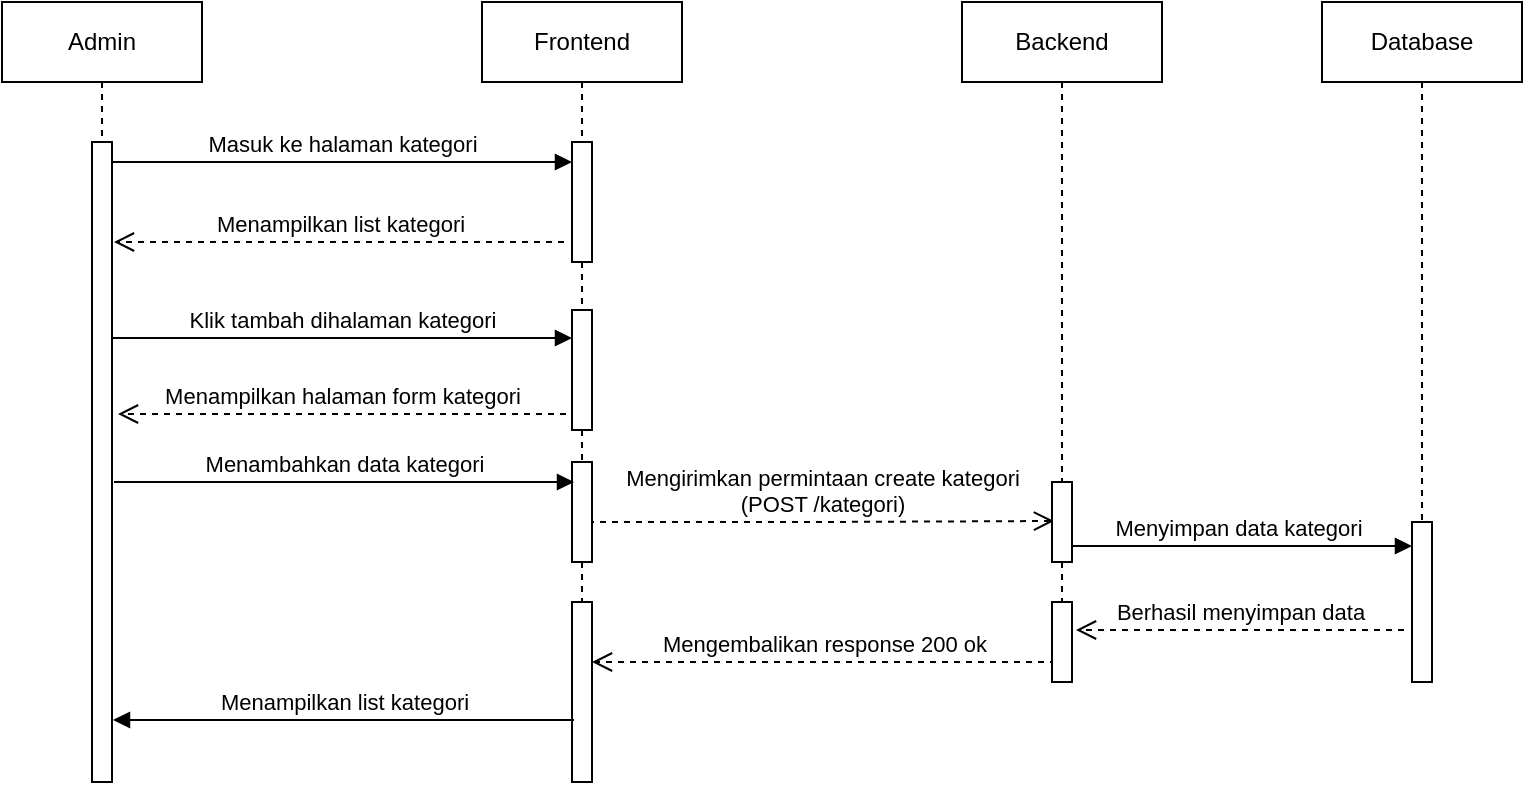 <mxfile version="21.6.9" type="github" pages="8">
  <diagram name="Page-1" id="2YBvvXClWsGukQMizWep">
    <mxGraphModel dx="1194" dy="792" grid="1" gridSize="10" guides="1" tooltips="1" connect="1" arrows="1" fold="1" page="1" pageScale="1" pageWidth="850" pageHeight="1100" math="0" shadow="0">
      <root>
        <mxCell id="0" />
        <mxCell id="1" parent="0" />
        <mxCell id="tXIopvF4Ra2s9pVsoxJs-20" value="Mengembalikan response 200 ok" style="html=1;verticalAlign=bottom;endArrow=open;dashed=1;endSize=8;edgeStyle=elbowEdgeStyle;elbow=horizontal;curved=0;rounded=0;" edge="1" parent="1">
          <mxGeometry relative="1" as="geometry">
            <mxPoint x="335" y="370" as="targetPoint" />
            <Array as="points" />
            <mxPoint x="567" y="370" as="sourcePoint" />
          </mxGeometry>
        </mxCell>
        <mxCell id="tXIopvF4Ra2s9pVsoxJs-16" value="Menyimpan data kategori" style="html=1;verticalAlign=bottom;endArrow=block;edgeStyle=elbowEdgeStyle;elbow=horizontal;curved=0;rounded=0;" edge="1" parent="1">
          <mxGeometry relative="1" as="geometry">
            <mxPoint x="570" y="312" as="sourcePoint" />
            <Array as="points">
              <mxPoint x="655" y="312" />
            </Array>
            <mxPoint x="745" y="312" as="targetPoint" />
          </mxGeometry>
        </mxCell>
        <mxCell id="tXIopvF4Ra2s9pVsoxJs-13" value="Mengirimkan permintaan create kategori&lt;br&gt;(POST /kategori)" style="html=1;verticalAlign=bottom;endArrow=open;dashed=1;endSize=8;edgeStyle=elbowEdgeStyle;elbow=horizontal;curved=0;rounded=0;entryX=-0.2;entryY=0.37;entryDx=0;entryDy=0;entryPerimeter=0;" edge="1" parent="1">
          <mxGeometry relative="1" as="geometry">
            <mxPoint x="566" y="299.5" as="targetPoint" />
            <Array as="points" />
            <mxPoint x="333" y="300" as="sourcePoint" />
          </mxGeometry>
        </mxCell>
        <mxCell id="aM9ryv3xv72pqoxQDRHE-1" value="Admin" style="shape=umlLifeline;perimeter=lifelinePerimeter;whiteSpace=wrap;html=1;container=0;dropTarget=0;collapsible=0;recursiveResize=0;outlineConnect=0;portConstraint=eastwest;newEdgeStyle={&quot;edgeStyle&quot;:&quot;elbowEdgeStyle&quot;,&quot;elbow&quot;:&quot;vertical&quot;,&quot;curved&quot;:0,&quot;rounded&quot;:0};" parent="1" vertex="1">
          <mxGeometry x="40" y="40" width="100" height="390" as="geometry" />
        </mxCell>
        <mxCell id="aM9ryv3xv72pqoxQDRHE-2" value="" style="html=1;points=[];perimeter=orthogonalPerimeter;outlineConnect=0;targetShapes=umlLifeline;portConstraint=eastwest;newEdgeStyle={&quot;edgeStyle&quot;:&quot;elbowEdgeStyle&quot;,&quot;elbow&quot;:&quot;vertical&quot;,&quot;curved&quot;:0,&quot;rounded&quot;:0};" parent="aM9ryv3xv72pqoxQDRHE-1" vertex="1">
          <mxGeometry x="45" y="70" width="10" height="320" as="geometry" />
        </mxCell>
        <mxCell id="aM9ryv3xv72pqoxQDRHE-5" value="Frontend" style="shape=umlLifeline;perimeter=lifelinePerimeter;whiteSpace=wrap;html=1;container=0;dropTarget=0;collapsible=0;recursiveResize=0;outlineConnect=0;portConstraint=eastwest;newEdgeStyle={&quot;edgeStyle&quot;:&quot;elbowEdgeStyle&quot;,&quot;elbow&quot;:&quot;vertical&quot;,&quot;curved&quot;:0,&quot;rounded&quot;:0};" parent="1" vertex="1">
          <mxGeometry x="280" y="40" width="100" height="390" as="geometry" />
        </mxCell>
        <mxCell id="aM9ryv3xv72pqoxQDRHE-6" value="" style="html=1;points=[];perimeter=orthogonalPerimeter;outlineConnect=0;targetShapes=umlLifeline;portConstraint=eastwest;newEdgeStyle={&quot;edgeStyle&quot;:&quot;elbowEdgeStyle&quot;,&quot;elbow&quot;:&quot;vertical&quot;,&quot;curved&quot;:0,&quot;rounded&quot;:0};" parent="aM9ryv3xv72pqoxQDRHE-5" vertex="1">
          <mxGeometry x="45" y="70" width="10" height="60" as="geometry" />
        </mxCell>
        <mxCell id="tXIopvF4Ra2s9pVsoxJs-8" value="" style="html=1;points=[];perimeter=orthogonalPerimeter;outlineConnect=0;targetShapes=umlLifeline;portConstraint=eastwest;newEdgeStyle={&quot;edgeStyle&quot;:&quot;elbowEdgeStyle&quot;,&quot;elbow&quot;:&quot;vertical&quot;,&quot;curved&quot;:0,&quot;rounded&quot;:0};" vertex="1" parent="aM9ryv3xv72pqoxQDRHE-5">
          <mxGeometry x="45" y="230" width="10" height="50" as="geometry" />
        </mxCell>
        <mxCell id="tXIopvF4Ra2s9pVsoxJs-9" value="" style="html=1;points=[];perimeter=orthogonalPerimeter;outlineConnect=0;targetShapes=umlLifeline;portConstraint=eastwest;newEdgeStyle={&quot;edgeStyle&quot;:&quot;elbowEdgeStyle&quot;,&quot;elbow&quot;:&quot;vertical&quot;,&quot;curved&quot;:0,&quot;rounded&quot;:0};" vertex="1" parent="aM9ryv3xv72pqoxQDRHE-5">
          <mxGeometry x="45" y="300" width="10" height="90" as="geometry" />
        </mxCell>
        <mxCell id="aM9ryv3xv72pqoxQDRHE-4" value="" style="html=1;points=[];perimeter=orthogonalPerimeter;outlineConnect=0;targetShapes=umlLifeline;portConstraint=eastwest;newEdgeStyle={&quot;edgeStyle&quot;:&quot;elbowEdgeStyle&quot;,&quot;elbow&quot;:&quot;vertical&quot;,&quot;curved&quot;:0,&quot;rounded&quot;:0};" parent="aM9ryv3xv72pqoxQDRHE-5" vertex="1">
          <mxGeometry x="45" y="154" width="10" height="60" as="geometry" />
        </mxCell>
        <mxCell id="aM9ryv3xv72pqoxQDRHE-7" value="Masuk ke halaman kategori" style="html=1;verticalAlign=bottom;endArrow=block;edgeStyle=elbowEdgeStyle;elbow=horizontal;curved=0;rounded=0;" parent="1" source="aM9ryv3xv72pqoxQDRHE-2" target="aM9ryv3xv72pqoxQDRHE-6" edge="1">
          <mxGeometry relative="1" as="geometry">
            <mxPoint x="195" y="130" as="sourcePoint" />
            <Array as="points">
              <mxPoint x="180" y="120" />
            </Array>
          </mxGeometry>
        </mxCell>
        <mxCell id="aM9ryv3xv72pqoxQDRHE-8" value="Menampilkan halaman form kategori" style="html=1;verticalAlign=bottom;endArrow=open;dashed=1;endSize=8;edgeStyle=elbowEdgeStyle;elbow=horizontal;curved=0;rounded=0;" parent="1" edge="1">
          <mxGeometry relative="1" as="geometry">
            <mxPoint x="98" y="246" as="targetPoint" />
            <Array as="points" />
            <mxPoint x="322" y="246" as="sourcePoint" />
          </mxGeometry>
        </mxCell>
        <mxCell id="tXIopvF4Ra2s9pVsoxJs-1" value="Backend" style="shape=umlLifeline;perimeter=lifelinePerimeter;whiteSpace=wrap;html=1;container=0;dropTarget=0;collapsible=0;recursiveResize=0;outlineConnect=0;portConstraint=eastwest;newEdgeStyle={&quot;edgeStyle&quot;:&quot;elbowEdgeStyle&quot;,&quot;elbow&quot;:&quot;vertical&quot;,&quot;curved&quot;:0,&quot;rounded&quot;:0};" vertex="1" parent="1">
          <mxGeometry x="520" y="40" width="100" height="340" as="geometry" />
        </mxCell>
        <mxCell id="tXIopvF4Ra2s9pVsoxJs-2" value="" style="html=1;points=[];perimeter=orthogonalPerimeter;outlineConnect=0;targetShapes=umlLifeline;portConstraint=eastwest;newEdgeStyle={&quot;edgeStyle&quot;:&quot;elbowEdgeStyle&quot;,&quot;elbow&quot;:&quot;vertical&quot;,&quot;curved&quot;:0,&quot;rounded&quot;:0};" vertex="1" parent="tXIopvF4Ra2s9pVsoxJs-1">
          <mxGeometry x="45" y="240" width="10" height="40" as="geometry" />
        </mxCell>
        <mxCell id="tXIopvF4Ra2s9pVsoxJs-18" value="" style="html=1;points=[];perimeter=orthogonalPerimeter;outlineConnect=0;targetShapes=umlLifeline;portConstraint=eastwest;newEdgeStyle={&quot;edgeStyle&quot;:&quot;elbowEdgeStyle&quot;,&quot;elbow&quot;:&quot;vertical&quot;,&quot;curved&quot;:0,&quot;rounded&quot;:0};" vertex="1" parent="tXIopvF4Ra2s9pVsoxJs-1">
          <mxGeometry x="45" y="300" width="10" height="40" as="geometry" />
        </mxCell>
        <mxCell id="tXIopvF4Ra2s9pVsoxJs-3" value="Database" style="shape=umlLifeline;perimeter=lifelinePerimeter;whiteSpace=wrap;html=1;container=0;dropTarget=0;collapsible=0;recursiveResize=0;outlineConnect=0;portConstraint=eastwest;newEdgeStyle={&quot;edgeStyle&quot;:&quot;elbowEdgeStyle&quot;,&quot;elbow&quot;:&quot;vertical&quot;,&quot;curved&quot;:0,&quot;rounded&quot;:0};" vertex="1" parent="1">
          <mxGeometry x="700" y="40" width="100" height="340" as="geometry" />
        </mxCell>
        <mxCell id="tXIopvF4Ra2s9pVsoxJs-4" value="" style="html=1;points=[];perimeter=orthogonalPerimeter;outlineConnect=0;targetShapes=umlLifeline;portConstraint=eastwest;newEdgeStyle={&quot;edgeStyle&quot;:&quot;elbowEdgeStyle&quot;,&quot;elbow&quot;:&quot;vertical&quot;,&quot;curved&quot;:0,&quot;rounded&quot;:0};" vertex="1" parent="tXIopvF4Ra2s9pVsoxJs-3">
          <mxGeometry x="45" y="260" width="10" height="80" as="geometry" />
        </mxCell>
        <mxCell id="tXIopvF4Ra2s9pVsoxJs-10" value="Menampilkan list kategori" style="html=1;verticalAlign=bottom;endArrow=open;dashed=1;endSize=8;edgeStyle=elbowEdgeStyle;elbow=vertical;curved=0;rounded=0;" edge="1" parent="1">
          <mxGeometry relative="1" as="geometry">
            <mxPoint x="96" y="160" as="targetPoint" />
            <Array as="points" />
            <mxPoint x="321" y="160" as="sourcePoint" />
          </mxGeometry>
        </mxCell>
        <mxCell id="tXIopvF4Ra2s9pVsoxJs-11" value="Klik tambah dihalaman kategori" style="html=1;verticalAlign=bottom;endArrow=block;edgeStyle=elbowEdgeStyle;elbow=horizontal;curved=0;rounded=0;" edge="1" parent="1">
          <mxGeometry relative="1" as="geometry">
            <mxPoint x="95" y="208" as="sourcePoint" />
            <Array as="points">
              <mxPoint x="175" y="208" />
            </Array>
            <mxPoint x="325" y="208" as="targetPoint" />
          </mxGeometry>
        </mxCell>
        <mxCell id="tXIopvF4Ra2s9pVsoxJs-12" value="Menambahkan data kategori" style="html=1;verticalAlign=bottom;endArrow=block;edgeStyle=elbowEdgeStyle;elbow=horizontal;curved=0;rounded=0;" edge="1" parent="1">
          <mxGeometry relative="1" as="geometry">
            <mxPoint x="96" y="280" as="sourcePoint" />
            <Array as="points">
              <mxPoint x="176" y="280" />
            </Array>
            <mxPoint x="326" y="280" as="targetPoint" />
          </mxGeometry>
        </mxCell>
        <mxCell id="tXIopvF4Ra2s9pVsoxJs-19" value="Berhasil menyimpan data" style="html=1;verticalAlign=bottom;endArrow=open;dashed=1;endSize=8;edgeStyle=elbowEdgeStyle;elbow=horizontal;curved=0;rounded=0;" edge="1" parent="1">
          <mxGeometry relative="1" as="geometry">
            <mxPoint x="577" y="354" as="targetPoint" />
            <Array as="points" />
            <mxPoint x="741" y="354" as="sourcePoint" />
          </mxGeometry>
        </mxCell>
        <mxCell id="tXIopvF4Ra2s9pVsoxJs-21" value="Menampilkan list kategori" style="html=1;verticalAlign=bottom;endArrow=block;edgeStyle=elbowEdgeStyle;elbow=horizontal;curved=0;rounded=0;" edge="1" parent="1">
          <mxGeometry relative="1" as="geometry">
            <mxPoint x="326" y="399" as="sourcePoint" />
            <Array as="points">
              <mxPoint x="181" y="399" />
            </Array>
            <mxPoint x="95.5" y="399" as="targetPoint" />
          </mxGeometry>
        </mxCell>
      </root>
    </mxGraphModel>
  </diagram>
  <diagram id="41hXLLRf2BW_fKO-Zhx8" name="Halaman-2">
    <mxGraphModel dx="1194" dy="792" grid="1" gridSize="10" guides="1" tooltips="1" connect="1" arrows="1" fold="1" page="1" pageScale="1" pageWidth="827" pageHeight="1169" math="0" shadow="0">
      <root>
        <mxCell id="0" />
        <mxCell id="1" parent="0" />
        <mxCell id="Sn3FwDoTZeHQikSD8n-1-1" value="Mengembalikan response 200 ok" style="html=1;verticalAlign=bottom;endArrow=open;dashed=1;endSize=8;edgeStyle=elbowEdgeStyle;elbow=horizontal;curved=0;rounded=0;" edge="1" parent="1">
          <mxGeometry relative="1" as="geometry">
            <mxPoint x="335" y="370" as="targetPoint" />
            <Array as="points" />
            <mxPoint x="567" y="370" as="sourcePoint" />
          </mxGeometry>
        </mxCell>
        <mxCell id="Sn3FwDoTZeHQikSD8n-1-2" value="Mengupadate data kategori" style="html=1;verticalAlign=bottom;endArrow=block;edgeStyle=elbowEdgeStyle;elbow=horizontal;curved=0;rounded=0;" edge="1" parent="1">
          <mxGeometry relative="1" as="geometry">
            <mxPoint x="570" y="312" as="sourcePoint" />
            <Array as="points">
              <mxPoint x="655" y="312" />
            </Array>
            <mxPoint x="745" y="312" as="targetPoint" />
          </mxGeometry>
        </mxCell>
        <mxCell id="Sn3FwDoTZeHQikSD8n-1-3" value="Mengirimkan permintaan update kategori&lt;br&gt;(PUT /kategori)" style="html=1;verticalAlign=bottom;endArrow=open;dashed=1;endSize=8;edgeStyle=elbowEdgeStyle;elbow=horizontal;curved=0;rounded=0;entryX=-0.2;entryY=0.37;entryDx=0;entryDy=0;entryPerimeter=0;" edge="1" parent="1">
          <mxGeometry relative="1" as="geometry">
            <mxPoint x="566" y="299.5" as="targetPoint" />
            <Array as="points" />
            <mxPoint x="333" y="300" as="sourcePoint" />
          </mxGeometry>
        </mxCell>
        <mxCell id="Sn3FwDoTZeHQikSD8n-1-4" value="Admin" style="shape=umlLifeline;perimeter=lifelinePerimeter;whiteSpace=wrap;html=1;container=0;dropTarget=0;collapsible=0;recursiveResize=0;outlineConnect=0;portConstraint=eastwest;newEdgeStyle={&quot;edgeStyle&quot;:&quot;elbowEdgeStyle&quot;,&quot;elbow&quot;:&quot;vertical&quot;,&quot;curved&quot;:0,&quot;rounded&quot;:0};" vertex="1" parent="1">
          <mxGeometry x="40" y="40" width="100" height="390" as="geometry" />
        </mxCell>
        <mxCell id="Sn3FwDoTZeHQikSD8n-1-5" value="" style="html=1;points=[];perimeter=orthogonalPerimeter;outlineConnect=0;targetShapes=umlLifeline;portConstraint=eastwest;newEdgeStyle={&quot;edgeStyle&quot;:&quot;elbowEdgeStyle&quot;,&quot;elbow&quot;:&quot;vertical&quot;,&quot;curved&quot;:0,&quot;rounded&quot;:0};" vertex="1" parent="Sn3FwDoTZeHQikSD8n-1-4">
          <mxGeometry x="45" y="70" width="10" height="320" as="geometry" />
        </mxCell>
        <mxCell id="Sn3FwDoTZeHQikSD8n-1-6" value="Frontend" style="shape=umlLifeline;perimeter=lifelinePerimeter;whiteSpace=wrap;html=1;container=0;dropTarget=0;collapsible=0;recursiveResize=0;outlineConnect=0;portConstraint=eastwest;newEdgeStyle={&quot;edgeStyle&quot;:&quot;elbowEdgeStyle&quot;,&quot;elbow&quot;:&quot;vertical&quot;,&quot;curved&quot;:0,&quot;rounded&quot;:0};" vertex="1" parent="1">
          <mxGeometry x="280" y="40" width="100" height="390" as="geometry" />
        </mxCell>
        <mxCell id="Sn3FwDoTZeHQikSD8n-1-7" value="" style="html=1;points=[];perimeter=orthogonalPerimeter;outlineConnect=0;targetShapes=umlLifeline;portConstraint=eastwest;newEdgeStyle={&quot;edgeStyle&quot;:&quot;elbowEdgeStyle&quot;,&quot;elbow&quot;:&quot;vertical&quot;,&quot;curved&quot;:0,&quot;rounded&quot;:0};" vertex="1" parent="Sn3FwDoTZeHQikSD8n-1-6">
          <mxGeometry x="45" y="70" width="10" height="60" as="geometry" />
        </mxCell>
        <mxCell id="Sn3FwDoTZeHQikSD8n-1-8" value="" style="html=1;points=[];perimeter=orthogonalPerimeter;outlineConnect=0;targetShapes=umlLifeline;portConstraint=eastwest;newEdgeStyle={&quot;edgeStyle&quot;:&quot;elbowEdgeStyle&quot;,&quot;elbow&quot;:&quot;vertical&quot;,&quot;curved&quot;:0,&quot;rounded&quot;:0};" vertex="1" parent="Sn3FwDoTZeHQikSD8n-1-6">
          <mxGeometry x="45" y="230" width="10" height="50" as="geometry" />
        </mxCell>
        <mxCell id="Sn3FwDoTZeHQikSD8n-1-9" value="" style="html=1;points=[];perimeter=orthogonalPerimeter;outlineConnect=0;targetShapes=umlLifeline;portConstraint=eastwest;newEdgeStyle={&quot;edgeStyle&quot;:&quot;elbowEdgeStyle&quot;,&quot;elbow&quot;:&quot;vertical&quot;,&quot;curved&quot;:0,&quot;rounded&quot;:0};" vertex="1" parent="Sn3FwDoTZeHQikSD8n-1-6">
          <mxGeometry x="45" y="300" width="10" height="90" as="geometry" />
        </mxCell>
        <mxCell id="Sn3FwDoTZeHQikSD8n-1-10" value="" style="html=1;points=[];perimeter=orthogonalPerimeter;outlineConnect=0;targetShapes=umlLifeline;portConstraint=eastwest;newEdgeStyle={&quot;edgeStyle&quot;:&quot;elbowEdgeStyle&quot;,&quot;elbow&quot;:&quot;vertical&quot;,&quot;curved&quot;:0,&quot;rounded&quot;:0};" vertex="1" parent="Sn3FwDoTZeHQikSD8n-1-6">
          <mxGeometry x="45" y="154" width="10" height="60" as="geometry" />
        </mxCell>
        <mxCell id="Sn3FwDoTZeHQikSD8n-1-11" value="Masuk ke halaman kategori" style="html=1;verticalAlign=bottom;endArrow=block;edgeStyle=elbowEdgeStyle;elbow=horizontal;curved=0;rounded=0;" edge="1" parent="1" source="Sn3FwDoTZeHQikSD8n-1-5" target="Sn3FwDoTZeHQikSD8n-1-7">
          <mxGeometry relative="1" as="geometry">
            <mxPoint x="195" y="130" as="sourcePoint" />
            <Array as="points">
              <mxPoint x="180" y="120" />
            </Array>
          </mxGeometry>
        </mxCell>
        <mxCell id="Sn3FwDoTZeHQikSD8n-1-12" value="Menampilkan halaman form update kategori" style="html=1;verticalAlign=bottom;endArrow=open;dashed=1;endSize=8;edgeStyle=elbowEdgeStyle;elbow=horizontal;curved=0;rounded=0;" edge="1" parent="1">
          <mxGeometry relative="1" as="geometry">
            <mxPoint x="98" y="246" as="targetPoint" />
            <Array as="points" />
            <mxPoint x="322" y="246" as="sourcePoint" />
          </mxGeometry>
        </mxCell>
        <mxCell id="Sn3FwDoTZeHQikSD8n-1-13" value="Backend" style="shape=umlLifeline;perimeter=lifelinePerimeter;whiteSpace=wrap;html=1;container=0;dropTarget=0;collapsible=0;recursiveResize=0;outlineConnect=0;portConstraint=eastwest;newEdgeStyle={&quot;edgeStyle&quot;:&quot;elbowEdgeStyle&quot;,&quot;elbow&quot;:&quot;vertical&quot;,&quot;curved&quot;:0,&quot;rounded&quot;:0};" vertex="1" parent="1">
          <mxGeometry x="520" y="40" width="100" height="340" as="geometry" />
        </mxCell>
        <mxCell id="Sn3FwDoTZeHQikSD8n-1-14" value="" style="html=1;points=[];perimeter=orthogonalPerimeter;outlineConnect=0;targetShapes=umlLifeline;portConstraint=eastwest;newEdgeStyle={&quot;edgeStyle&quot;:&quot;elbowEdgeStyle&quot;,&quot;elbow&quot;:&quot;vertical&quot;,&quot;curved&quot;:0,&quot;rounded&quot;:0};" vertex="1" parent="Sn3FwDoTZeHQikSD8n-1-13">
          <mxGeometry x="45" y="240" width="10" height="40" as="geometry" />
        </mxCell>
        <mxCell id="Sn3FwDoTZeHQikSD8n-1-15" value="" style="html=1;points=[];perimeter=orthogonalPerimeter;outlineConnect=0;targetShapes=umlLifeline;portConstraint=eastwest;newEdgeStyle={&quot;edgeStyle&quot;:&quot;elbowEdgeStyle&quot;,&quot;elbow&quot;:&quot;vertical&quot;,&quot;curved&quot;:0,&quot;rounded&quot;:0};" vertex="1" parent="Sn3FwDoTZeHQikSD8n-1-13">
          <mxGeometry x="45" y="300" width="10" height="40" as="geometry" />
        </mxCell>
        <mxCell id="Sn3FwDoTZeHQikSD8n-1-16" value="Database" style="shape=umlLifeline;perimeter=lifelinePerimeter;whiteSpace=wrap;html=1;container=0;dropTarget=0;collapsible=0;recursiveResize=0;outlineConnect=0;portConstraint=eastwest;newEdgeStyle={&quot;edgeStyle&quot;:&quot;elbowEdgeStyle&quot;,&quot;elbow&quot;:&quot;vertical&quot;,&quot;curved&quot;:0,&quot;rounded&quot;:0};" vertex="1" parent="1">
          <mxGeometry x="700" y="40" width="100" height="340" as="geometry" />
        </mxCell>
        <mxCell id="Sn3FwDoTZeHQikSD8n-1-17" value="" style="html=1;points=[];perimeter=orthogonalPerimeter;outlineConnect=0;targetShapes=umlLifeline;portConstraint=eastwest;newEdgeStyle={&quot;edgeStyle&quot;:&quot;elbowEdgeStyle&quot;,&quot;elbow&quot;:&quot;vertical&quot;,&quot;curved&quot;:0,&quot;rounded&quot;:0};" vertex="1" parent="Sn3FwDoTZeHQikSD8n-1-16">
          <mxGeometry x="45" y="260" width="10" height="80" as="geometry" />
        </mxCell>
        <mxCell id="Sn3FwDoTZeHQikSD8n-1-18" value="Menampilkan list kategori" style="html=1;verticalAlign=bottom;endArrow=open;dashed=1;endSize=8;edgeStyle=elbowEdgeStyle;elbow=vertical;curved=0;rounded=0;" edge="1" parent="1">
          <mxGeometry relative="1" as="geometry">
            <mxPoint x="96" y="160" as="targetPoint" />
            <Array as="points" />
            <mxPoint x="321" y="160" as="sourcePoint" />
          </mxGeometry>
        </mxCell>
        <mxCell id="Sn3FwDoTZeHQikSD8n-1-19" value="Klik update di salah satu data kategori" style="html=1;verticalAlign=bottom;endArrow=block;edgeStyle=elbowEdgeStyle;elbow=horizontal;curved=0;rounded=0;" edge="1" parent="1">
          <mxGeometry relative="1" as="geometry">
            <mxPoint x="95" y="208" as="sourcePoint" />
            <Array as="points">
              <mxPoint x="175" y="208" />
            </Array>
            <mxPoint x="325" y="208" as="targetPoint" />
          </mxGeometry>
        </mxCell>
        <mxCell id="Sn3FwDoTZeHQikSD8n-1-20" value="Update data yang ingin diubah" style="html=1;verticalAlign=bottom;endArrow=block;edgeStyle=elbowEdgeStyle;elbow=horizontal;curved=0;rounded=0;" edge="1" parent="1">
          <mxGeometry relative="1" as="geometry">
            <mxPoint x="96" y="280" as="sourcePoint" />
            <Array as="points">
              <mxPoint x="176" y="280" />
            </Array>
            <mxPoint x="326" y="280" as="targetPoint" />
          </mxGeometry>
        </mxCell>
        <mxCell id="Sn3FwDoTZeHQikSD8n-1-21" value="Berhasil mengupdate data" style="html=1;verticalAlign=bottom;endArrow=open;dashed=1;endSize=8;edgeStyle=elbowEdgeStyle;elbow=vertical;curved=0;rounded=0;" edge="1" parent="1">
          <mxGeometry relative="1" as="geometry">
            <mxPoint x="577" y="354" as="targetPoint" />
            <Array as="points" />
            <mxPoint x="741" y="354" as="sourcePoint" />
          </mxGeometry>
        </mxCell>
        <mxCell id="Sn3FwDoTZeHQikSD8n-1-22" value="Menampilkan list kategori" style="html=1;verticalAlign=bottom;endArrow=block;edgeStyle=elbowEdgeStyle;elbow=horizontal;curved=0;rounded=0;" edge="1" parent="1">
          <mxGeometry relative="1" as="geometry">
            <mxPoint x="326" y="399" as="sourcePoint" />
            <Array as="points">
              <mxPoint x="181" y="399" />
            </Array>
            <mxPoint x="95.5" y="399" as="targetPoint" />
          </mxGeometry>
        </mxCell>
      </root>
    </mxGraphModel>
  </diagram>
  <diagram id="BDGMkQ-fNjs1G1AW6r2Y" name="Halaman-3">
    <mxGraphModel dx="995" dy="660" grid="1" gridSize="10" guides="1" tooltips="1" connect="1" arrows="1" fold="1" page="1" pageScale="1" pageWidth="827" pageHeight="1169" math="0" shadow="0">
      <root>
        <mxCell id="0" />
        <mxCell id="1" parent="0" />
        <mxCell id="G_QI0QunAaWRweGOU2x1-1" value="Mengembalikan response 200 ok" style="html=1;verticalAlign=bottom;endArrow=open;dashed=1;endSize=8;edgeStyle=elbowEdgeStyle;elbow=horizontal;curved=0;rounded=0;" edge="1" parent="1">
          <mxGeometry relative="1" as="geometry">
            <mxPoint x="335" y="311" as="targetPoint" />
            <Array as="points" />
            <mxPoint x="567" y="311" as="sourcePoint" />
          </mxGeometry>
        </mxCell>
        <mxCell id="G_QI0QunAaWRweGOU2x1-2" value="Menghapus data kategori" style="html=1;verticalAlign=bottom;endArrow=block;edgeStyle=elbowEdgeStyle;elbow=horizontal;curved=0;rounded=0;" edge="1" parent="1">
          <mxGeometry relative="1" as="geometry">
            <mxPoint x="569" y="243" as="sourcePoint" />
            <Array as="points">
              <mxPoint x="654" y="243" />
            </Array>
            <mxPoint x="744" y="243" as="targetPoint" />
          </mxGeometry>
        </mxCell>
        <mxCell id="G_QI0QunAaWRweGOU2x1-3" value="Mengirimkan permintaan delete kategori&lt;br&gt;(DELETE /kategori)" style="html=1;verticalAlign=bottom;endArrow=open;dashed=1;endSize=8;edgeStyle=elbowEdgeStyle;elbow=horizontal;curved=0;rounded=0;entryX=-0.2;entryY=0.37;entryDx=0;entryDy=0;entryPerimeter=0;" edge="1" parent="1">
          <mxGeometry relative="1" as="geometry">
            <mxPoint x="566" y="225.5" as="targetPoint" />
            <Array as="points" />
            <mxPoint x="333" y="226" as="sourcePoint" />
          </mxGeometry>
        </mxCell>
        <mxCell id="G_QI0QunAaWRweGOU2x1-4" value="Admin" style="shape=umlLifeline;perimeter=lifelinePerimeter;whiteSpace=wrap;html=1;container=0;dropTarget=0;collapsible=0;recursiveResize=0;outlineConnect=0;portConstraint=eastwest;newEdgeStyle={&quot;edgeStyle&quot;:&quot;elbowEdgeStyle&quot;,&quot;elbow&quot;:&quot;vertical&quot;,&quot;curved&quot;:0,&quot;rounded&quot;:0};" vertex="1" parent="1">
          <mxGeometry x="40" y="40" width="100" height="330" as="geometry" />
        </mxCell>
        <mxCell id="G_QI0QunAaWRweGOU2x1-5" value="" style="html=1;points=[];perimeter=orthogonalPerimeter;outlineConnect=0;targetShapes=umlLifeline;portConstraint=eastwest;newEdgeStyle={&quot;edgeStyle&quot;:&quot;elbowEdgeStyle&quot;,&quot;elbow&quot;:&quot;vertical&quot;,&quot;curved&quot;:0,&quot;rounded&quot;:0};" vertex="1" parent="G_QI0QunAaWRweGOU2x1-4">
          <mxGeometry x="45" y="70" width="10" height="260" as="geometry" />
        </mxCell>
        <mxCell id="G_QI0QunAaWRweGOU2x1-6" value="Frontend" style="shape=umlLifeline;perimeter=lifelinePerimeter;whiteSpace=wrap;html=1;container=0;dropTarget=0;collapsible=0;recursiveResize=0;outlineConnect=0;portConstraint=eastwest;newEdgeStyle={&quot;edgeStyle&quot;:&quot;elbowEdgeStyle&quot;,&quot;elbow&quot;:&quot;vertical&quot;,&quot;curved&quot;:0,&quot;rounded&quot;:0};" vertex="1" parent="1">
          <mxGeometry x="280" y="40" width="100" height="320" as="geometry" />
        </mxCell>
        <mxCell id="G_QI0QunAaWRweGOU2x1-7" value="" style="html=1;points=[];perimeter=orthogonalPerimeter;outlineConnect=0;targetShapes=umlLifeline;portConstraint=eastwest;newEdgeStyle={&quot;edgeStyle&quot;:&quot;elbowEdgeStyle&quot;,&quot;elbow&quot;:&quot;vertical&quot;,&quot;curved&quot;:0,&quot;rounded&quot;:0};" vertex="1" parent="G_QI0QunAaWRweGOU2x1-6">
          <mxGeometry x="45" y="70" width="10" height="60" as="geometry" />
        </mxCell>
        <mxCell id="G_QI0QunAaWRweGOU2x1-8" value="" style="html=1;points=[];perimeter=orthogonalPerimeter;outlineConnect=0;targetShapes=umlLifeline;portConstraint=eastwest;newEdgeStyle={&quot;edgeStyle&quot;:&quot;elbowEdgeStyle&quot;,&quot;elbow&quot;:&quot;vertical&quot;,&quot;curved&quot;:0,&quot;rounded&quot;:0};" vertex="1" parent="G_QI0QunAaWRweGOU2x1-6">
          <mxGeometry x="45" y="153" width="10" height="50" as="geometry" />
        </mxCell>
        <mxCell id="G_QI0QunAaWRweGOU2x1-9" value="" style="html=1;points=[];perimeter=orthogonalPerimeter;outlineConnect=0;targetShapes=umlLifeline;portConstraint=eastwest;newEdgeStyle={&quot;edgeStyle&quot;:&quot;elbowEdgeStyle&quot;,&quot;elbow&quot;:&quot;vertical&quot;,&quot;curved&quot;:0,&quot;rounded&quot;:0};" vertex="1" parent="G_QI0QunAaWRweGOU2x1-6">
          <mxGeometry x="45" y="239" width="10" height="81" as="geometry" />
        </mxCell>
        <mxCell id="G_QI0QunAaWRweGOU2x1-11" value="Masuk ke halaman kategori" style="html=1;verticalAlign=bottom;endArrow=block;edgeStyle=elbowEdgeStyle;elbow=horizontal;curved=0;rounded=0;" edge="1" parent="1" source="G_QI0QunAaWRweGOU2x1-5" target="G_QI0QunAaWRweGOU2x1-7">
          <mxGeometry relative="1" as="geometry">
            <mxPoint x="195" y="130" as="sourcePoint" />
            <Array as="points">
              <mxPoint x="180" y="120" />
            </Array>
          </mxGeometry>
        </mxCell>
        <mxCell id="G_QI0QunAaWRweGOU2x1-13" value="Backend" style="shape=umlLifeline;perimeter=lifelinePerimeter;whiteSpace=wrap;html=1;container=0;dropTarget=0;collapsible=0;recursiveResize=0;outlineConnect=0;portConstraint=eastwest;newEdgeStyle={&quot;edgeStyle&quot;:&quot;elbowEdgeStyle&quot;,&quot;elbow&quot;:&quot;vertical&quot;,&quot;curved&quot;:0,&quot;rounded&quot;:0};" vertex="1" parent="1">
          <mxGeometry x="520" y="40" width="100" height="270" as="geometry" />
        </mxCell>
        <mxCell id="G_QI0QunAaWRweGOU2x1-14" value="" style="html=1;points=[];perimeter=orthogonalPerimeter;outlineConnect=0;targetShapes=umlLifeline;portConstraint=eastwest;newEdgeStyle={&quot;edgeStyle&quot;:&quot;elbowEdgeStyle&quot;,&quot;elbow&quot;:&quot;vertical&quot;,&quot;curved&quot;:0,&quot;rounded&quot;:0};" vertex="1" parent="G_QI0QunAaWRweGOU2x1-13">
          <mxGeometry x="45" y="175" width="10" height="40" as="geometry" />
        </mxCell>
        <mxCell id="G_QI0QunAaWRweGOU2x1-15" value="" style="html=1;points=[];perimeter=orthogonalPerimeter;outlineConnect=0;targetShapes=umlLifeline;portConstraint=eastwest;newEdgeStyle={&quot;edgeStyle&quot;:&quot;elbowEdgeStyle&quot;,&quot;elbow&quot;:&quot;vertical&quot;,&quot;curved&quot;:0,&quot;rounded&quot;:0};" vertex="1" parent="G_QI0QunAaWRweGOU2x1-13">
          <mxGeometry x="45" y="239" width="10" height="40" as="geometry" />
        </mxCell>
        <mxCell id="G_QI0QunAaWRweGOU2x1-16" value="Database" style="shape=umlLifeline;perimeter=lifelinePerimeter;whiteSpace=wrap;html=1;container=0;dropTarget=0;collapsible=0;recursiveResize=0;outlineConnect=0;portConstraint=eastwest;newEdgeStyle={&quot;edgeStyle&quot;:&quot;elbowEdgeStyle&quot;,&quot;elbow&quot;:&quot;vertical&quot;,&quot;curved&quot;:0,&quot;rounded&quot;:0};" vertex="1" parent="1">
          <mxGeometry x="700" y="40" width="100" height="280" as="geometry" />
        </mxCell>
        <mxCell id="G_QI0QunAaWRweGOU2x1-17" value="" style="html=1;points=[];perimeter=orthogonalPerimeter;outlineConnect=0;targetShapes=umlLifeline;portConstraint=eastwest;newEdgeStyle={&quot;edgeStyle&quot;:&quot;elbowEdgeStyle&quot;,&quot;elbow&quot;:&quot;vertical&quot;,&quot;curved&quot;:0,&quot;rounded&quot;:0};" vertex="1" parent="G_QI0QunAaWRweGOU2x1-16">
          <mxGeometry x="45" y="195" width="10" height="85" as="geometry" />
        </mxCell>
        <mxCell id="G_QI0QunAaWRweGOU2x1-18" value="Menampilkan list kategori" style="html=1;verticalAlign=bottom;endArrow=open;dashed=1;endSize=8;edgeStyle=elbowEdgeStyle;elbow=vertical;curved=0;rounded=0;" edge="1" parent="1">
          <mxGeometry relative="1" as="geometry">
            <mxPoint x="96" y="160" as="targetPoint" />
            <Array as="points" />
            <mxPoint x="321" y="160" as="sourcePoint" />
          </mxGeometry>
        </mxCell>
        <mxCell id="G_QI0QunAaWRweGOU2x1-20" value="Delete data kategori yg dipilih" style="html=1;verticalAlign=bottom;endArrow=block;edgeStyle=elbowEdgeStyle;elbow=horizontal;curved=0;rounded=0;" edge="1" parent="1">
          <mxGeometry relative="1" as="geometry">
            <mxPoint x="96" y="208" as="sourcePoint" />
            <Array as="points">
              <mxPoint x="176" y="208" />
            </Array>
            <mxPoint x="326" y="208" as="targetPoint" />
          </mxGeometry>
        </mxCell>
        <mxCell id="G_QI0QunAaWRweGOU2x1-21" value="Berhasil menghapus data" style="html=1;verticalAlign=bottom;endArrow=open;dashed=1;endSize=8;edgeStyle=elbowEdgeStyle;elbow=horizontal;curved=0;rounded=0;" edge="1" parent="1">
          <mxGeometry relative="1" as="geometry">
            <mxPoint x="577" y="297" as="targetPoint" />
            <Array as="points" />
            <mxPoint x="741" y="297" as="sourcePoint" />
          </mxGeometry>
        </mxCell>
        <mxCell id="G_QI0QunAaWRweGOU2x1-22" value="Menampilkan list kategori" style="html=1;verticalAlign=bottom;endArrow=block;edgeStyle=elbowEdgeStyle;elbow=horizontal;curved=0;rounded=0;" edge="1" parent="1">
          <mxGeometry relative="1" as="geometry">
            <mxPoint x="326" y="338" as="sourcePoint" />
            <Array as="points">
              <mxPoint x="181" y="338" />
            </Array>
            <mxPoint x="95.5" y="338" as="targetPoint" />
          </mxGeometry>
        </mxCell>
      </root>
    </mxGraphModel>
  </diagram>
  <diagram id="bdXKeqT_KtWUnwyovNPZ" name="Halaman-4">
    <mxGraphModel dx="1194" dy="792" grid="1" gridSize="10" guides="1" tooltips="1" connect="1" arrows="1" fold="1" page="1" pageScale="1" pageWidth="827" pageHeight="1169" math="0" shadow="0">
      <root>
        <mxCell id="0" />
        <mxCell id="1" parent="0" />
        <mxCell id="rhh9aUoEZJtBl20VoeY4-1" value="Mengembalikan response 200 ok" style="html=1;verticalAlign=bottom;endArrow=open;dashed=1;endSize=8;edgeStyle=elbowEdgeStyle;elbow=horizontal;curved=0;rounded=0;" edge="1" parent="1">
          <mxGeometry relative="1" as="geometry">
            <mxPoint x="335" y="370" as="targetPoint" />
            <Array as="points" />
            <mxPoint x="567" y="370" as="sourcePoint" />
          </mxGeometry>
        </mxCell>
        <mxCell id="rhh9aUoEZJtBl20VoeY4-2" value="Menyimpan data produk" style="html=1;verticalAlign=bottom;endArrow=block;edgeStyle=elbowEdgeStyle;elbow=horizontal;curved=0;rounded=0;" edge="1" parent="1">
          <mxGeometry relative="1" as="geometry">
            <mxPoint x="570" y="312" as="sourcePoint" />
            <Array as="points">
              <mxPoint x="655" y="312" />
            </Array>
            <mxPoint x="745" y="312" as="targetPoint" />
          </mxGeometry>
        </mxCell>
        <mxCell id="rhh9aUoEZJtBl20VoeY4-3" value="Mengirimkan permintaan create produk&lt;br&gt;(POST /produk)" style="html=1;verticalAlign=bottom;endArrow=open;dashed=1;endSize=8;edgeStyle=elbowEdgeStyle;elbow=horizontal;curved=0;rounded=0;entryX=-0.2;entryY=0.37;entryDx=0;entryDy=0;entryPerimeter=0;" edge="1" parent="1">
          <mxGeometry relative="1" as="geometry">
            <mxPoint x="566" y="299.5" as="targetPoint" />
            <Array as="points" />
            <mxPoint x="333" y="300" as="sourcePoint" />
          </mxGeometry>
        </mxCell>
        <mxCell id="rhh9aUoEZJtBl20VoeY4-4" value="Admin" style="shape=umlLifeline;perimeter=lifelinePerimeter;whiteSpace=wrap;html=1;container=0;dropTarget=0;collapsible=0;recursiveResize=0;outlineConnect=0;portConstraint=eastwest;newEdgeStyle={&quot;edgeStyle&quot;:&quot;elbowEdgeStyle&quot;,&quot;elbow&quot;:&quot;vertical&quot;,&quot;curved&quot;:0,&quot;rounded&quot;:0};" vertex="1" parent="1">
          <mxGeometry x="40" y="40" width="100" height="390" as="geometry" />
        </mxCell>
        <mxCell id="rhh9aUoEZJtBl20VoeY4-5" value="" style="html=1;points=[];perimeter=orthogonalPerimeter;outlineConnect=0;targetShapes=umlLifeline;portConstraint=eastwest;newEdgeStyle={&quot;edgeStyle&quot;:&quot;elbowEdgeStyle&quot;,&quot;elbow&quot;:&quot;vertical&quot;,&quot;curved&quot;:0,&quot;rounded&quot;:0};" vertex="1" parent="rhh9aUoEZJtBl20VoeY4-4">
          <mxGeometry x="45" y="70" width="10" height="320" as="geometry" />
        </mxCell>
        <mxCell id="rhh9aUoEZJtBl20VoeY4-6" value="Frontend" style="shape=umlLifeline;perimeter=lifelinePerimeter;whiteSpace=wrap;html=1;container=0;dropTarget=0;collapsible=0;recursiveResize=0;outlineConnect=0;portConstraint=eastwest;newEdgeStyle={&quot;edgeStyle&quot;:&quot;elbowEdgeStyle&quot;,&quot;elbow&quot;:&quot;vertical&quot;,&quot;curved&quot;:0,&quot;rounded&quot;:0};" vertex="1" parent="1">
          <mxGeometry x="280" y="40" width="100" height="390" as="geometry" />
        </mxCell>
        <mxCell id="rhh9aUoEZJtBl20VoeY4-7" value="" style="html=1;points=[];perimeter=orthogonalPerimeter;outlineConnect=0;targetShapes=umlLifeline;portConstraint=eastwest;newEdgeStyle={&quot;edgeStyle&quot;:&quot;elbowEdgeStyle&quot;,&quot;elbow&quot;:&quot;vertical&quot;,&quot;curved&quot;:0,&quot;rounded&quot;:0};" vertex="1" parent="rhh9aUoEZJtBl20VoeY4-6">
          <mxGeometry x="45" y="70" width="10" height="60" as="geometry" />
        </mxCell>
        <mxCell id="rhh9aUoEZJtBl20VoeY4-8" value="" style="html=1;points=[];perimeter=orthogonalPerimeter;outlineConnect=0;targetShapes=umlLifeline;portConstraint=eastwest;newEdgeStyle={&quot;edgeStyle&quot;:&quot;elbowEdgeStyle&quot;,&quot;elbow&quot;:&quot;vertical&quot;,&quot;curved&quot;:0,&quot;rounded&quot;:0};" vertex="1" parent="rhh9aUoEZJtBl20VoeY4-6">
          <mxGeometry x="45" y="230" width="10" height="50" as="geometry" />
        </mxCell>
        <mxCell id="rhh9aUoEZJtBl20VoeY4-9" value="" style="html=1;points=[];perimeter=orthogonalPerimeter;outlineConnect=0;targetShapes=umlLifeline;portConstraint=eastwest;newEdgeStyle={&quot;edgeStyle&quot;:&quot;elbowEdgeStyle&quot;,&quot;elbow&quot;:&quot;vertical&quot;,&quot;curved&quot;:0,&quot;rounded&quot;:0};" vertex="1" parent="rhh9aUoEZJtBl20VoeY4-6">
          <mxGeometry x="45" y="300" width="10" height="90" as="geometry" />
        </mxCell>
        <mxCell id="rhh9aUoEZJtBl20VoeY4-10" value="" style="html=1;points=[];perimeter=orthogonalPerimeter;outlineConnect=0;targetShapes=umlLifeline;portConstraint=eastwest;newEdgeStyle={&quot;edgeStyle&quot;:&quot;elbowEdgeStyle&quot;,&quot;elbow&quot;:&quot;vertical&quot;,&quot;curved&quot;:0,&quot;rounded&quot;:0};" vertex="1" parent="rhh9aUoEZJtBl20VoeY4-6">
          <mxGeometry x="45" y="154" width="10" height="60" as="geometry" />
        </mxCell>
        <mxCell id="rhh9aUoEZJtBl20VoeY4-11" value="Masuk ke halaman kategori" style="html=1;verticalAlign=bottom;endArrow=block;edgeStyle=elbowEdgeStyle;elbow=horizontal;curved=0;rounded=0;" edge="1" parent="1" source="rhh9aUoEZJtBl20VoeY4-5" target="rhh9aUoEZJtBl20VoeY4-7">
          <mxGeometry relative="1" as="geometry">
            <mxPoint x="195" y="130" as="sourcePoint" />
            <Array as="points">
              <mxPoint x="180" y="120" />
            </Array>
          </mxGeometry>
        </mxCell>
        <mxCell id="rhh9aUoEZJtBl20VoeY4-12" value="Menampilkan halaman form produk" style="html=1;verticalAlign=bottom;endArrow=open;dashed=1;endSize=8;edgeStyle=elbowEdgeStyle;elbow=horizontal;curved=0;rounded=0;" edge="1" parent="1">
          <mxGeometry relative="1" as="geometry">
            <mxPoint x="98" y="246" as="targetPoint" />
            <Array as="points" />
            <mxPoint x="322" y="246" as="sourcePoint" />
          </mxGeometry>
        </mxCell>
        <mxCell id="rhh9aUoEZJtBl20VoeY4-13" value="Backend" style="shape=umlLifeline;perimeter=lifelinePerimeter;whiteSpace=wrap;html=1;container=0;dropTarget=0;collapsible=0;recursiveResize=0;outlineConnect=0;portConstraint=eastwest;newEdgeStyle={&quot;edgeStyle&quot;:&quot;elbowEdgeStyle&quot;,&quot;elbow&quot;:&quot;vertical&quot;,&quot;curved&quot;:0,&quot;rounded&quot;:0};" vertex="1" parent="1">
          <mxGeometry x="520" y="40" width="100" height="340" as="geometry" />
        </mxCell>
        <mxCell id="rhh9aUoEZJtBl20VoeY4-14" value="" style="html=1;points=[];perimeter=orthogonalPerimeter;outlineConnect=0;targetShapes=umlLifeline;portConstraint=eastwest;newEdgeStyle={&quot;edgeStyle&quot;:&quot;elbowEdgeStyle&quot;,&quot;elbow&quot;:&quot;vertical&quot;,&quot;curved&quot;:0,&quot;rounded&quot;:0};" vertex="1" parent="rhh9aUoEZJtBl20VoeY4-13">
          <mxGeometry x="45" y="240" width="10" height="40" as="geometry" />
        </mxCell>
        <mxCell id="rhh9aUoEZJtBl20VoeY4-15" value="" style="html=1;points=[];perimeter=orthogonalPerimeter;outlineConnect=0;targetShapes=umlLifeline;portConstraint=eastwest;newEdgeStyle={&quot;edgeStyle&quot;:&quot;elbowEdgeStyle&quot;,&quot;elbow&quot;:&quot;vertical&quot;,&quot;curved&quot;:0,&quot;rounded&quot;:0};" vertex="1" parent="rhh9aUoEZJtBl20VoeY4-13">
          <mxGeometry x="45" y="300" width="10" height="40" as="geometry" />
        </mxCell>
        <mxCell id="rhh9aUoEZJtBl20VoeY4-16" value="Database" style="shape=umlLifeline;perimeter=lifelinePerimeter;whiteSpace=wrap;html=1;container=0;dropTarget=0;collapsible=0;recursiveResize=0;outlineConnect=0;portConstraint=eastwest;newEdgeStyle={&quot;edgeStyle&quot;:&quot;elbowEdgeStyle&quot;,&quot;elbow&quot;:&quot;vertical&quot;,&quot;curved&quot;:0,&quot;rounded&quot;:0};" vertex="1" parent="1">
          <mxGeometry x="700" y="40" width="100" height="340" as="geometry" />
        </mxCell>
        <mxCell id="rhh9aUoEZJtBl20VoeY4-17" value="" style="html=1;points=[];perimeter=orthogonalPerimeter;outlineConnect=0;targetShapes=umlLifeline;portConstraint=eastwest;newEdgeStyle={&quot;edgeStyle&quot;:&quot;elbowEdgeStyle&quot;,&quot;elbow&quot;:&quot;vertical&quot;,&quot;curved&quot;:0,&quot;rounded&quot;:0};" vertex="1" parent="rhh9aUoEZJtBl20VoeY4-16">
          <mxGeometry x="45" y="260" width="10" height="80" as="geometry" />
        </mxCell>
        <mxCell id="rhh9aUoEZJtBl20VoeY4-18" value="Menampilkan list data produk" style="html=1;verticalAlign=bottom;endArrow=open;dashed=1;endSize=8;edgeStyle=elbowEdgeStyle;elbow=vertical;curved=0;rounded=0;" edge="1" parent="1">
          <mxGeometry relative="1" as="geometry">
            <mxPoint x="96" y="160" as="targetPoint" />
            <Array as="points" />
            <mxPoint x="321" y="160" as="sourcePoint" />
          </mxGeometry>
        </mxCell>
        <mxCell id="rhh9aUoEZJtBl20VoeY4-19" value="Klik tambah dihalaman data produk" style="html=1;verticalAlign=bottom;endArrow=block;edgeStyle=elbowEdgeStyle;elbow=horizontal;curved=0;rounded=0;" edge="1" parent="1">
          <mxGeometry relative="1" as="geometry">
            <mxPoint x="95" y="208" as="sourcePoint" />
            <Array as="points">
              <mxPoint x="175" y="208" />
            </Array>
            <mxPoint x="325" y="208" as="targetPoint" />
          </mxGeometry>
        </mxCell>
        <mxCell id="rhh9aUoEZJtBl20VoeY4-20" value="Menambahkan data produk" style="html=1;verticalAlign=bottom;endArrow=block;edgeStyle=elbowEdgeStyle;elbow=horizontal;curved=0;rounded=0;" edge="1" parent="1">
          <mxGeometry relative="1" as="geometry">
            <mxPoint x="96" y="280" as="sourcePoint" />
            <Array as="points">
              <mxPoint x="176" y="280" />
            </Array>
            <mxPoint x="326" y="280" as="targetPoint" />
          </mxGeometry>
        </mxCell>
        <mxCell id="rhh9aUoEZJtBl20VoeY4-21" value="Berhasil menyimpan data" style="html=1;verticalAlign=bottom;endArrow=open;dashed=1;endSize=8;edgeStyle=elbowEdgeStyle;elbow=horizontal;curved=0;rounded=0;" edge="1" parent="1">
          <mxGeometry relative="1" as="geometry">
            <mxPoint x="577" y="354" as="targetPoint" />
            <Array as="points" />
            <mxPoint x="741" y="354" as="sourcePoint" />
          </mxGeometry>
        </mxCell>
        <mxCell id="rhh9aUoEZJtBl20VoeY4-22" value="Menampilkan list data produk" style="html=1;verticalAlign=bottom;endArrow=block;edgeStyle=elbowEdgeStyle;elbow=horizontal;curved=0;rounded=0;" edge="1" parent="1">
          <mxGeometry relative="1" as="geometry">
            <mxPoint x="326" y="399" as="sourcePoint" />
            <Array as="points">
              <mxPoint x="181" y="399" />
            </Array>
            <mxPoint x="95.5" y="399" as="targetPoint" />
          </mxGeometry>
        </mxCell>
      </root>
    </mxGraphModel>
  </diagram>
  <diagram id="4srJJuIN_yFixbdQ5oqM" name="Halaman-5">
    <mxGraphModel dx="1194" dy="792" grid="1" gridSize="10" guides="1" tooltips="1" connect="1" arrows="1" fold="1" page="1" pageScale="1" pageWidth="827" pageHeight="1169" math="0" shadow="0">
      <root>
        <mxCell id="0" />
        <mxCell id="1" parent="0" />
        <mxCell id="o_AZLlwbB5jXDk0n0bsj-1" value="Mengembalikan response 200 ok" style="html=1;verticalAlign=bottom;endArrow=open;dashed=1;endSize=8;edgeStyle=elbowEdgeStyle;elbow=horizontal;curved=0;rounded=0;" edge="1" parent="1">
          <mxGeometry relative="1" as="geometry">
            <mxPoint x="335" y="389" as="targetPoint" />
            <Array as="points" />
            <mxPoint x="567" y="389" as="sourcePoint" />
          </mxGeometry>
        </mxCell>
        <mxCell id="o_AZLlwbB5jXDk0n0bsj-2" value="Mengupadate data produk" style="html=1;verticalAlign=bottom;endArrow=block;edgeStyle=elbowEdgeStyle;elbow=horizontal;curved=0;rounded=0;" edge="1" parent="1">
          <mxGeometry relative="1" as="geometry">
            <mxPoint x="570" y="331" as="sourcePoint" />
            <Array as="points">
              <mxPoint x="655" y="331" />
            </Array>
            <mxPoint x="745" y="331" as="targetPoint" />
          </mxGeometry>
        </mxCell>
        <mxCell id="o_AZLlwbB5jXDk0n0bsj-3" value="Mengirimkan permintaan update produk&lt;br&gt;(PUT /produk)" style="html=1;verticalAlign=bottom;endArrow=open;dashed=1;endSize=8;edgeStyle=elbowEdgeStyle;elbow=horizontal;curved=0;rounded=0;entryX=-0.2;entryY=0.37;entryDx=0;entryDy=0;entryPerimeter=0;" edge="1" parent="1">
          <mxGeometry relative="1" as="geometry">
            <mxPoint x="566" y="318.5" as="targetPoint" />
            <Array as="points" />
            <mxPoint x="333" y="319" as="sourcePoint" />
          </mxGeometry>
        </mxCell>
        <mxCell id="o_AZLlwbB5jXDk0n0bsj-4" value="Admin" style="shape=umlLifeline;perimeter=lifelinePerimeter;whiteSpace=wrap;html=1;container=0;dropTarget=0;collapsible=0;recursiveResize=0;outlineConnect=0;portConstraint=eastwest;newEdgeStyle={&quot;edgeStyle&quot;:&quot;elbowEdgeStyle&quot;,&quot;elbow&quot;:&quot;vertical&quot;,&quot;curved&quot;:0,&quot;rounded&quot;:0};" vertex="1" parent="1">
          <mxGeometry x="40" y="40" width="100" height="410" as="geometry" />
        </mxCell>
        <mxCell id="o_AZLlwbB5jXDk0n0bsj-5" value="" style="html=1;points=[];perimeter=orthogonalPerimeter;outlineConnect=0;targetShapes=umlLifeline;portConstraint=eastwest;newEdgeStyle={&quot;edgeStyle&quot;:&quot;elbowEdgeStyle&quot;,&quot;elbow&quot;:&quot;vertical&quot;,&quot;curved&quot;:0,&quot;rounded&quot;:0};" vertex="1" parent="o_AZLlwbB5jXDk0n0bsj-4">
          <mxGeometry x="45" y="70" width="10" height="340" as="geometry" />
        </mxCell>
        <mxCell id="o_AZLlwbB5jXDk0n0bsj-6" value="Frontend" style="shape=umlLifeline;perimeter=lifelinePerimeter;whiteSpace=wrap;html=1;container=0;dropTarget=0;collapsible=0;recursiveResize=0;outlineConnect=0;portConstraint=eastwest;newEdgeStyle={&quot;edgeStyle&quot;:&quot;elbowEdgeStyle&quot;,&quot;elbow&quot;:&quot;vertical&quot;,&quot;curved&quot;:0,&quot;rounded&quot;:0};" vertex="1" parent="1">
          <mxGeometry x="280" y="41" width="100" height="390" as="geometry" />
        </mxCell>
        <mxCell id="o_AZLlwbB5jXDk0n0bsj-7" value="" style="html=1;points=[];perimeter=orthogonalPerimeter;outlineConnect=0;targetShapes=umlLifeline;portConstraint=eastwest;newEdgeStyle={&quot;edgeStyle&quot;:&quot;elbowEdgeStyle&quot;,&quot;elbow&quot;:&quot;vertical&quot;,&quot;curved&quot;:0,&quot;rounded&quot;:0};" vertex="1" parent="o_AZLlwbB5jXDk0n0bsj-6">
          <mxGeometry x="45" y="70" width="10" height="60" as="geometry" />
        </mxCell>
        <mxCell id="o_AZLlwbB5jXDk0n0bsj-8" value="" style="html=1;points=[];perimeter=orthogonalPerimeter;outlineConnect=0;targetShapes=umlLifeline;portConstraint=eastwest;newEdgeStyle={&quot;edgeStyle&quot;:&quot;elbowEdgeStyle&quot;,&quot;elbow&quot;:&quot;vertical&quot;,&quot;curved&quot;:0,&quot;rounded&quot;:0};" vertex="1" parent="o_AZLlwbB5jXDk0n0bsj-6">
          <mxGeometry x="45" y="249" width="10" height="50" as="geometry" />
        </mxCell>
        <mxCell id="o_AZLlwbB5jXDk0n0bsj-9" value="" style="html=1;points=[];perimeter=orthogonalPerimeter;outlineConnect=0;targetShapes=umlLifeline;portConstraint=eastwest;newEdgeStyle={&quot;edgeStyle&quot;:&quot;elbowEdgeStyle&quot;,&quot;elbow&quot;:&quot;vertical&quot;,&quot;curved&quot;:0,&quot;rounded&quot;:0};" vertex="1" parent="o_AZLlwbB5jXDk0n0bsj-6">
          <mxGeometry x="45" y="319" width="10" height="90" as="geometry" />
        </mxCell>
        <mxCell id="o_AZLlwbB5jXDk0n0bsj-10" value="" style="html=1;points=[];perimeter=orthogonalPerimeter;outlineConnect=0;targetShapes=umlLifeline;portConstraint=eastwest;newEdgeStyle={&quot;edgeStyle&quot;:&quot;elbowEdgeStyle&quot;,&quot;elbow&quot;:&quot;vertical&quot;,&quot;curved&quot;:0,&quot;rounded&quot;:0};" vertex="1" parent="o_AZLlwbB5jXDk0n0bsj-6">
          <mxGeometry x="45" y="154" width="10" height="76" as="geometry" />
        </mxCell>
        <mxCell id="o_AZLlwbB5jXDk0n0bsj-11" value="Masuk ke halaman produk" style="html=1;verticalAlign=bottom;endArrow=block;edgeStyle=elbowEdgeStyle;elbow=horizontal;curved=0;rounded=0;" edge="1" parent="1" source="o_AZLlwbB5jXDk0n0bsj-5" target="o_AZLlwbB5jXDk0n0bsj-7">
          <mxGeometry relative="1" as="geometry">
            <mxPoint x="195" y="130" as="sourcePoint" />
            <Array as="points">
              <mxPoint x="180" y="120" />
            </Array>
          </mxGeometry>
        </mxCell>
        <mxCell id="o_AZLlwbB5jXDk0n0bsj-12" value="Menampilkan halaman form &lt;br&gt;update data produk" style="html=1;verticalAlign=bottom;endArrow=open;dashed=1;endSize=8;edgeStyle=elbowEdgeStyle;elbow=horizontal;curved=0;rounded=0;" edge="1" parent="1">
          <mxGeometry relative="1" as="geometry">
            <mxPoint x="98" y="260" as="targetPoint" />
            <Array as="points" />
            <mxPoint x="322" y="260" as="sourcePoint" />
          </mxGeometry>
        </mxCell>
        <mxCell id="o_AZLlwbB5jXDk0n0bsj-13" value="Backend" style="shape=umlLifeline;perimeter=lifelinePerimeter;whiteSpace=wrap;html=1;container=0;dropTarget=0;collapsible=0;recursiveResize=0;outlineConnect=0;portConstraint=eastwest;newEdgeStyle={&quot;edgeStyle&quot;:&quot;elbowEdgeStyle&quot;,&quot;elbow&quot;:&quot;vertical&quot;,&quot;curved&quot;:0,&quot;rounded&quot;:0};" vertex="1" parent="1">
          <mxGeometry x="520" y="40" width="100" height="340" as="geometry" />
        </mxCell>
        <mxCell id="o_AZLlwbB5jXDk0n0bsj-14" value="" style="html=1;points=[];perimeter=orthogonalPerimeter;outlineConnect=0;targetShapes=umlLifeline;portConstraint=eastwest;newEdgeStyle={&quot;edgeStyle&quot;:&quot;elbowEdgeStyle&quot;,&quot;elbow&quot;:&quot;vertical&quot;,&quot;curved&quot;:0,&quot;rounded&quot;:0};" vertex="1" parent="o_AZLlwbB5jXDk0n0bsj-13">
          <mxGeometry x="45" y="259" width="10" height="40" as="geometry" />
        </mxCell>
        <mxCell id="o_AZLlwbB5jXDk0n0bsj-15" value="" style="html=1;points=[];perimeter=orthogonalPerimeter;outlineConnect=0;targetShapes=umlLifeline;portConstraint=eastwest;newEdgeStyle={&quot;edgeStyle&quot;:&quot;elbowEdgeStyle&quot;,&quot;elbow&quot;:&quot;vertical&quot;,&quot;curved&quot;:0,&quot;rounded&quot;:0};" vertex="1" parent="o_AZLlwbB5jXDk0n0bsj-13">
          <mxGeometry x="45" y="319" width="10" height="40" as="geometry" />
        </mxCell>
        <mxCell id="o_AZLlwbB5jXDk0n0bsj-16" value="Database" style="shape=umlLifeline;perimeter=lifelinePerimeter;whiteSpace=wrap;html=1;container=0;dropTarget=0;collapsible=0;recursiveResize=0;outlineConnect=0;portConstraint=eastwest;newEdgeStyle={&quot;edgeStyle&quot;:&quot;elbowEdgeStyle&quot;,&quot;elbow&quot;:&quot;vertical&quot;,&quot;curved&quot;:0,&quot;rounded&quot;:0};" vertex="1" parent="1">
          <mxGeometry x="700" y="40" width="100" height="340" as="geometry" />
        </mxCell>
        <mxCell id="o_AZLlwbB5jXDk0n0bsj-17" value="" style="html=1;points=[];perimeter=orthogonalPerimeter;outlineConnect=0;targetShapes=umlLifeline;portConstraint=eastwest;newEdgeStyle={&quot;edgeStyle&quot;:&quot;elbowEdgeStyle&quot;,&quot;elbow&quot;:&quot;vertical&quot;,&quot;curved&quot;:0,&quot;rounded&quot;:0};" vertex="1" parent="o_AZLlwbB5jXDk0n0bsj-16">
          <mxGeometry x="45" y="279" width="10" height="80" as="geometry" />
        </mxCell>
        <mxCell id="o_AZLlwbB5jXDk0n0bsj-18" value="Menampilkan list data produk" style="html=1;verticalAlign=bottom;endArrow=open;dashed=1;endSize=8;edgeStyle=elbowEdgeStyle;elbow=vertical;curved=0;rounded=0;" edge="1" parent="1">
          <mxGeometry relative="1" as="geometry">
            <mxPoint x="96" y="160" as="targetPoint" />
            <Array as="points" />
            <mxPoint x="321" y="160" as="sourcePoint" />
          </mxGeometry>
        </mxCell>
        <mxCell id="o_AZLlwbB5jXDk0n0bsj-19" value="Klik update di salah satu data produk" style="html=1;verticalAlign=bottom;endArrow=block;edgeStyle=elbowEdgeStyle;elbow=horizontal;curved=0;rounded=0;" edge="1" parent="1">
          <mxGeometry relative="1" as="geometry">
            <mxPoint x="95" y="210" as="sourcePoint" />
            <Array as="points">
              <mxPoint x="175" y="210" />
            </Array>
            <mxPoint x="325" y="210" as="targetPoint" />
          </mxGeometry>
        </mxCell>
        <mxCell id="o_AZLlwbB5jXDk0n0bsj-20" value="Update data produk yang ingin diubah" style="html=1;verticalAlign=bottom;endArrow=block;edgeStyle=elbowEdgeStyle;elbow=horizontal;curved=0;rounded=0;" edge="1" parent="1">
          <mxGeometry relative="1" as="geometry">
            <mxPoint x="96" y="299" as="sourcePoint" />
            <Array as="points">
              <mxPoint x="176" y="299" />
            </Array>
            <mxPoint x="326" y="299" as="targetPoint" />
          </mxGeometry>
        </mxCell>
        <mxCell id="o_AZLlwbB5jXDk0n0bsj-21" value="Berhasil mengupdate data" style="html=1;verticalAlign=bottom;endArrow=open;dashed=1;endSize=8;edgeStyle=elbowEdgeStyle;elbow=vertical;curved=0;rounded=0;" edge="1" parent="1">
          <mxGeometry relative="1" as="geometry">
            <mxPoint x="577" y="373" as="targetPoint" />
            <Array as="points" />
            <mxPoint x="741" y="373" as="sourcePoint" />
          </mxGeometry>
        </mxCell>
        <mxCell id="o_AZLlwbB5jXDk0n0bsj-22" value="Menampilkan list data produk" style="html=1;verticalAlign=bottom;endArrow=block;edgeStyle=elbowEdgeStyle;elbow=horizontal;curved=0;rounded=0;" edge="1" parent="1">
          <mxGeometry relative="1" as="geometry">
            <mxPoint x="326" y="418" as="sourcePoint" />
            <Array as="points">
              <mxPoint x="181" y="418" />
            </Array>
            <mxPoint x="95.5" y="418" as="targetPoint" />
          </mxGeometry>
        </mxCell>
      </root>
    </mxGraphModel>
  </diagram>
  <diagram id="nMllO-noWDizluVkP9BY" name="Halaman-6">
    <mxGraphModel dx="1194" dy="792" grid="1" gridSize="10" guides="1" tooltips="1" connect="1" arrows="1" fold="1" page="1" pageScale="1" pageWidth="827" pageHeight="1169" math="0" shadow="0">
      <root>
        <mxCell id="0" />
        <mxCell id="1" parent="0" />
        <mxCell id="tb43A-Y3lIxuKbm9xcc3-1" value="Mengembalikan response 200 ok" style="html=1;verticalAlign=bottom;endArrow=open;dashed=1;endSize=8;edgeStyle=elbowEdgeStyle;elbow=horizontal;curved=0;rounded=0;" edge="1" parent="1">
          <mxGeometry relative="1" as="geometry">
            <mxPoint x="335" y="311" as="targetPoint" />
            <Array as="points" />
            <mxPoint x="567" y="311" as="sourcePoint" />
          </mxGeometry>
        </mxCell>
        <mxCell id="tb43A-Y3lIxuKbm9xcc3-2" value="Menghapus data produk" style="html=1;verticalAlign=bottom;endArrow=block;edgeStyle=elbowEdgeStyle;elbow=horizontal;curved=0;rounded=0;" edge="1" parent="1">
          <mxGeometry relative="1" as="geometry">
            <mxPoint x="569" y="243" as="sourcePoint" />
            <Array as="points">
              <mxPoint x="654" y="243" />
            </Array>
            <mxPoint x="744" y="243" as="targetPoint" />
          </mxGeometry>
        </mxCell>
        <mxCell id="tb43A-Y3lIxuKbm9xcc3-3" value="Mengirimkan permintaan delete produk&lt;br&gt;(DELETE /produk)" style="html=1;verticalAlign=bottom;endArrow=open;dashed=1;endSize=8;edgeStyle=elbowEdgeStyle;elbow=horizontal;curved=0;rounded=0;entryX=-0.2;entryY=0.37;entryDx=0;entryDy=0;entryPerimeter=0;" edge="1" parent="1">
          <mxGeometry relative="1" as="geometry">
            <mxPoint x="566" y="225.5" as="targetPoint" />
            <Array as="points" />
            <mxPoint x="333" y="226" as="sourcePoint" />
          </mxGeometry>
        </mxCell>
        <mxCell id="tb43A-Y3lIxuKbm9xcc3-4" value="Admin" style="shape=umlLifeline;perimeter=lifelinePerimeter;whiteSpace=wrap;html=1;container=0;dropTarget=0;collapsible=0;recursiveResize=0;outlineConnect=0;portConstraint=eastwest;newEdgeStyle={&quot;edgeStyle&quot;:&quot;elbowEdgeStyle&quot;,&quot;elbow&quot;:&quot;vertical&quot;,&quot;curved&quot;:0,&quot;rounded&quot;:0};" vertex="1" parent="1">
          <mxGeometry x="40" y="40" width="100" height="330" as="geometry" />
        </mxCell>
        <mxCell id="tb43A-Y3lIxuKbm9xcc3-5" value="" style="html=1;points=[];perimeter=orthogonalPerimeter;outlineConnect=0;targetShapes=umlLifeline;portConstraint=eastwest;newEdgeStyle={&quot;edgeStyle&quot;:&quot;elbowEdgeStyle&quot;,&quot;elbow&quot;:&quot;vertical&quot;,&quot;curved&quot;:0,&quot;rounded&quot;:0};" vertex="1" parent="tb43A-Y3lIxuKbm9xcc3-4">
          <mxGeometry x="45" y="70" width="10" height="260" as="geometry" />
        </mxCell>
        <mxCell id="tb43A-Y3lIxuKbm9xcc3-6" value="Frontend" style="shape=umlLifeline;perimeter=lifelinePerimeter;whiteSpace=wrap;html=1;container=0;dropTarget=0;collapsible=0;recursiveResize=0;outlineConnect=0;portConstraint=eastwest;newEdgeStyle={&quot;edgeStyle&quot;:&quot;elbowEdgeStyle&quot;,&quot;elbow&quot;:&quot;vertical&quot;,&quot;curved&quot;:0,&quot;rounded&quot;:0};" vertex="1" parent="1">
          <mxGeometry x="280" y="40" width="100" height="320" as="geometry" />
        </mxCell>
        <mxCell id="tb43A-Y3lIxuKbm9xcc3-7" value="" style="html=1;points=[];perimeter=orthogonalPerimeter;outlineConnect=0;targetShapes=umlLifeline;portConstraint=eastwest;newEdgeStyle={&quot;edgeStyle&quot;:&quot;elbowEdgeStyle&quot;,&quot;elbow&quot;:&quot;vertical&quot;,&quot;curved&quot;:0,&quot;rounded&quot;:0};" vertex="1" parent="tb43A-Y3lIxuKbm9xcc3-6">
          <mxGeometry x="45" y="70" width="10" height="60" as="geometry" />
        </mxCell>
        <mxCell id="tb43A-Y3lIxuKbm9xcc3-8" value="" style="html=1;points=[];perimeter=orthogonalPerimeter;outlineConnect=0;targetShapes=umlLifeline;portConstraint=eastwest;newEdgeStyle={&quot;edgeStyle&quot;:&quot;elbowEdgeStyle&quot;,&quot;elbow&quot;:&quot;vertical&quot;,&quot;curved&quot;:0,&quot;rounded&quot;:0};" vertex="1" parent="tb43A-Y3lIxuKbm9xcc3-6">
          <mxGeometry x="45" y="153" width="10" height="50" as="geometry" />
        </mxCell>
        <mxCell id="tb43A-Y3lIxuKbm9xcc3-9" value="" style="html=1;points=[];perimeter=orthogonalPerimeter;outlineConnect=0;targetShapes=umlLifeline;portConstraint=eastwest;newEdgeStyle={&quot;edgeStyle&quot;:&quot;elbowEdgeStyle&quot;,&quot;elbow&quot;:&quot;vertical&quot;,&quot;curved&quot;:0,&quot;rounded&quot;:0};" vertex="1" parent="tb43A-Y3lIxuKbm9xcc3-6">
          <mxGeometry x="45" y="239" width="10" height="81" as="geometry" />
        </mxCell>
        <mxCell id="tb43A-Y3lIxuKbm9xcc3-10" value="Masuk ke halaman produk" style="html=1;verticalAlign=bottom;endArrow=block;edgeStyle=elbowEdgeStyle;elbow=horizontal;curved=0;rounded=0;" edge="1" parent="1" source="tb43A-Y3lIxuKbm9xcc3-5" target="tb43A-Y3lIxuKbm9xcc3-7">
          <mxGeometry relative="1" as="geometry">
            <mxPoint x="195" y="130" as="sourcePoint" />
            <Array as="points">
              <mxPoint x="180" y="120" />
            </Array>
          </mxGeometry>
        </mxCell>
        <mxCell id="tb43A-Y3lIxuKbm9xcc3-11" value="Backend" style="shape=umlLifeline;perimeter=lifelinePerimeter;whiteSpace=wrap;html=1;container=0;dropTarget=0;collapsible=0;recursiveResize=0;outlineConnect=0;portConstraint=eastwest;newEdgeStyle={&quot;edgeStyle&quot;:&quot;elbowEdgeStyle&quot;,&quot;elbow&quot;:&quot;vertical&quot;,&quot;curved&quot;:0,&quot;rounded&quot;:0};" vertex="1" parent="1">
          <mxGeometry x="520" y="40" width="100" height="270" as="geometry" />
        </mxCell>
        <mxCell id="tb43A-Y3lIxuKbm9xcc3-12" value="" style="html=1;points=[];perimeter=orthogonalPerimeter;outlineConnect=0;targetShapes=umlLifeline;portConstraint=eastwest;newEdgeStyle={&quot;edgeStyle&quot;:&quot;elbowEdgeStyle&quot;,&quot;elbow&quot;:&quot;vertical&quot;,&quot;curved&quot;:0,&quot;rounded&quot;:0};" vertex="1" parent="tb43A-Y3lIxuKbm9xcc3-11">
          <mxGeometry x="45" y="175" width="10" height="40" as="geometry" />
        </mxCell>
        <mxCell id="tb43A-Y3lIxuKbm9xcc3-13" value="" style="html=1;points=[];perimeter=orthogonalPerimeter;outlineConnect=0;targetShapes=umlLifeline;portConstraint=eastwest;newEdgeStyle={&quot;edgeStyle&quot;:&quot;elbowEdgeStyle&quot;,&quot;elbow&quot;:&quot;vertical&quot;,&quot;curved&quot;:0,&quot;rounded&quot;:0};" vertex="1" parent="tb43A-Y3lIxuKbm9xcc3-11">
          <mxGeometry x="45" y="239" width="10" height="40" as="geometry" />
        </mxCell>
        <mxCell id="tb43A-Y3lIxuKbm9xcc3-14" value="Database" style="shape=umlLifeline;perimeter=lifelinePerimeter;whiteSpace=wrap;html=1;container=0;dropTarget=0;collapsible=0;recursiveResize=0;outlineConnect=0;portConstraint=eastwest;newEdgeStyle={&quot;edgeStyle&quot;:&quot;elbowEdgeStyle&quot;,&quot;elbow&quot;:&quot;vertical&quot;,&quot;curved&quot;:0,&quot;rounded&quot;:0};" vertex="1" parent="1">
          <mxGeometry x="700" y="40" width="100" height="280" as="geometry" />
        </mxCell>
        <mxCell id="tb43A-Y3lIxuKbm9xcc3-15" value="" style="html=1;points=[];perimeter=orthogonalPerimeter;outlineConnect=0;targetShapes=umlLifeline;portConstraint=eastwest;newEdgeStyle={&quot;edgeStyle&quot;:&quot;elbowEdgeStyle&quot;,&quot;elbow&quot;:&quot;vertical&quot;,&quot;curved&quot;:0,&quot;rounded&quot;:0};" vertex="1" parent="tb43A-Y3lIxuKbm9xcc3-14">
          <mxGeometry x="45" y="195" width="10" height="85" as="geometry" />
        </mxCell>
        <mxCell id="tb43A-Y3lIxuKbm9xcc3-16" value="Menampilkan list data produk" style="html=1;verticalAlign=bottom;endArrow=open;dashed=1;endSize=8;edgeStyle=elbowEdgeStyle;elbow=vertical;curved=0;rounded=0;" edge="1" parent="1">
          <mxGeometry relative="1" as="geometry">
            <mxPoint x="96" y="160" as="targetPoint" />
            <Array as="points" />
            <mxPoint x="321" y="160" as="sourcePoint" />
          </mxGeometry>
        </mxCell>
        <mxCell id="tb43A-Y3lIxuKbm9xcc3-17" value="Delete data produk&amp;nbsp;yg dipilih" style="html=1;verticalAlign=bottom;endArrow=block;edgeStyle=elbowEdgeStyle;elbow=horizontal;curved=0;rounded=0;" edge="1" parent="1">
          <mxGeometry relative="1" as="geometry">
            <mxPoint x="96" y="208" as="sourcePoint" />
            <Array as="points">
              <mxPoint x="176" y="208" />
            </Array>
            <mxPoint x="326" y="208" as="targetPoint" />
          </mxGeometry>
        </mxCell>
        <mxCell id="tb43A-Y3lIxuKbm9xcc3-18" value="Berhasil menghapus data" style="html=1;verticalAlign=bottom;endArrow=open;dashed=1;endSize=8;edgeStyle=elbowEdgeStyle;elbow=horizontal;curved=0;rounded=0;" edge="1" parent="1">
          <mxGeometry relative="1" as="geometry">
            <mxPoint x="577" y="297" as="targetPoint" />
            <Array as="points" />
            <mxPoint x="741" y="297" as="sourcePoint" />
          </mxGeometry>
        </mxCell>
        <mxCell id="tb43A-Y3lIxuKbm9xcc3-19" value="Menampilkan list data produk" style="html=1;verticalAlign=bottom;endArrow=block;edgeStyle=elbowEdgeStyle;elbow=horizontal;curved=0;rounded=0;" edge="1" parent="1">
          <mxGeometry relative="1" as="geometry">
            <mxPoint x="326" y="338" as="sourcePoint" />
            <Array as="points">
              <mxPoint x="181" y="338" />
            </Array>
            <mxPoint x="95.5" y="338" as="targetPoint" />
          </mxGeometry>
        </mxCell>
      </root>
    </mxGraphModel>
  </diagram>
  <diagram id="gN_Qr20ypFRiGtv3l0Tg" name="Halaman-7">
    <mxGraphModel dx="1257" dy="834" grid="1" gridSize="10" guides="1" tooltips="1" connect="1" arrows="1" fold="1" page="1" pageScale="1" pageWidth="827" pageHeight="1169" math="0" shadow="0">
      <root>
        <mxCell id="0" />
        <mxCell id="1" parent="0" />
        <mxCell id="8qUFWCr8V00uHTVKaSYI-1" value="Mengembalikan response 200 ok" style="html=1;verticalAlign=bottom;endArrow=open;dashed=1;endSize=8;edgeStyle=elbowEdgeStyle;elbow=horizontal;curved=0;rounded=0;" edge="1" parent="1">
          <mxGeometry relative="1" as="geometry">
            <mxPoint x="335" y="328" as="targetPoint" />
            <Array as="points" />
            <mxPoint x="567" y="328" as="sourcePoint" />
          </mxGeometry>
        </mxCell>
        <mxCell id="8qUFWCr8V00uHTVKaSYI-2" value="Menghapus data produk" style="html=1;verticalAlign=bottom;endArrow=block;edgeStyle=elbowEdgeStyle;elbow=horizontal;curved=0;rounded=0;" edge="1" parent="1">
          <mxGeometry relative="1" as="geometry">
            <mxPoint x="569" y="260" as="sourcePoint" />
            <Array as="points">
              <mxPoint x="654" y="260" />
            </Array>
            <mxPoint x="744" y="260" as="targetPoint" />
          </mxGeometry>
        </mxCell>
        <mxCell id="8qUFWCr8V00uHTVKaSYI-3" value="Mengirimkan permintaan delete produk&lt;br&gt;(DELETE /produk)" style="html=1;verticalAlign=bottom;endArrow=open;dashed=1;endSize=8;edgeStyle=elbowEdgeStyle;elbow=horizontal;curved=0;rounded=0;entryX=-0.2;entryY=0.37;entryDx=0;entryDy=0;entryPerimeter=0;" edge="1" parent="1">
          <mxGeometry relative="1" as="geometry">
            <mxPoint x="566" y="242.5" as="targetPoint" />
            <Array as="points" />
            <mxPoint x="333" y="243" as="sourcePoint" />
          </mxGeometry>
        </mxCell>
        <mxCell id="8qUFWCr8V00uHTVKaSYI-4" value="User" style="shape=umlLifeline;perimeter=lifelinePerimeter;whiteSpace=wrap;html=1;container=0;dropTarget=0;collapsible=0;recursiveResize=0;outlineConnect=0;portConstraint=eastwest;newEdgeStyle={&quot;edgeStyle&quot;:&quot;elbowEdgeStyle&quot;,&quot;elbow&quot;:&quot;vertical&quot;,&quot;curved&quot;:0,&quot;rounded&quot;:0};" vertex="1" parent="1">
          <mxGeometry x="40" y="57" width="100" height="330" as="geometry" />
        </mxCell>
        <mxCell id="8qUFWCr8V00uHTVKaSYI-5" value="" style="html=1;points=[];perimeter=orthogonalPerimeter;outlineConnect=0;targetShapes=umlLifeline;portConstraint=eastwest;newEdgeStyle={&quot;edgeStyle&quot;:&quot;elbowEdgeStyle&quot;,&quot;elbow&quot;:&quot;vertical&quot;,&quot;curved&quot;:0,&quot;rounded&quot;:0};" vertex="1" parent="8qUFWCr8V00uHTVKaSYI-4">
          <mxGeometry x="45" y="70" width="10" height="260" as="geometry" />
        </mxCell>
        <mxCell id="8qUFWCr8V00uHTVKaSYI-6" value="Frontend" style="shape=umlLifeline;perimeter=lifelinePerimeter;whiteSpace=wrap;html=1;container=0;dropTarget=0;collapsible=0;recursiveResize=0;outlineConnect=0;portConstraint=eastwest;newEdgeStyle={&quot;edgeStyle&quot;:&quot;elbowEdgeStyle&quot;,&quot;elbow&quot;:&quot;vertical&quot;,&quot;curved&quot;:0,&quot;rounded&quot;:0};" vertex="1" parent="1">
          <mxGeometry x="280" y="57" width="100" height="320" as="geometry" />
        </mxCell>
        <mxCell id="8qUFWCr8V00uHTVKaSYI-7" value="" style="html=1;points=[];perimeter=orthogonalPerimeter;outlineConnect=0;targetShapes=umlLifeline;portConstraint=eastwest;newEdgeStyle={&quot;edgeStyle&quot;:&quot;elbowEdgeStyle&quot;,&quot;elbow&quot;:&quot;vertical&quot;,&quot;curved&quot;:0,&quot;rounded&quot;:0};" vertex="1" parent="8qUFWCr8V00uHTVKaSYI-6">
          <mxGeometry x="45" y="70" width="10" height="60" as="geometry" />
        </mxCell>
        <mxCell id="8qUFWCr8V00uHTVKaSYI-8" value="" style="html=1;points=[];perimeter=orthogonalPerimeter;outlineConnect=0;targetShapes=umlLifeline;portConstraint=eastwest;newEdgeStyle={&quot;edgeStyle&quot;:&quot;elbowEdgeStyle&quot;,&quot;elbow&quot;:&quot;vertical&quot;,&quot;curved&quot;:0,&quot;rounded&quot;:0};" vertex="1" parent="8qUFWCr8V00uHTVKaSYI-6">
          <mxGeometry x="45" y="153" width="10" height="50" as="geometry" />
        </mxCell>
        <mxCell id="8qUFWCr8V00uHTVKaSYI-9" value="" style="html=1;points=[];perimeter=orthogonalPerimeter;outlineConnect=0;targetShapes=umlLifeline;portConstraint=eastwest;newEdgeStyle={&quot;edgeStyle&quot;:&quot;elbowEdgeStyle&quot;,&quot;elbow&quot;:&quot;vertical&quot;,&quot;curved&quot;:0,&quot;rounded&quot;:0};" vertex="1" parent="8qUFWCr8V00uHTVKaSYI-6">
          <mxGeometry x="45" y="239" width="10" height="81" as="geometry" />
        </mxCell>
        <mxCell id="8qUFWCr8V00uHTVKaSYI-10" value="Masuk ke halaman produk" style="html=1;verticalAlign=bottom;endArrow=block;edgeStyle=elbowEdgeStyle;elbow=horizontal;curved=0;rounded=0;" edge="1" parent="1" source="8qUFWCr8V00uHTVKaSYI-5" target="8qUFWCr8V00uHTVKaSYI-7">
          <mxGeometry relative="1" as="geometry">
            <mxPoint x="195" y="147" as="sourcePoint" />
            <Array as="points">
              <mxPoint x="180" y="137" />
            </Array>
          </mxGeometry>
        </mxCell>
        <mxCell id="8qUFWCr8V00uHTVKaSYI-11" value="Backend" style="shape=umlLifeline;perimeter=lifelinePerimeter;whiteSpace=wrap;html=1;container=0;dropTarget=0;collapsible=0;recursiveResize=0;outlineConnect=0;portConstraint=eastwest;newEdgeStyle={&quot;edgeStyle&quot;:&quot;elbowEdgeStyle&quot;,&quot;elbow&quot;:&quot;vertical&quot;,&quot;curved&quot;:0,&quot;rounded&quot;:0};" vertex="1" parent="1">
          <mxGeometry x="520" y="57" width="100" height="270" as="geometry" />
        </mxCell>
        <mxCell id="8qUFWCr8V00uHTVKaSYI-12" value="" style="html=1;points=[];perimeter=orthogonalPerimeter;outlineConnect=0;targetShapes=umlLifeline;portConstraint=eastwest;newEdgeStyle={&quot;edgeStyle&quot;:&quot;elbowEdgeStyle&quot;,&quot;elbow&quot;:&quot;vertical&quot;,&quot;curved&quot;:0,&quot;rounded&quot;:0};" vertex="1" parent="8qUFWCr8V00uHTVKaSYI-11">
          <mxGeometry x="45" y="175" width="10" height="40" as="geometry" />
        </mxCell>
        <mxCell id="8qUFWCr8V00uHTVKaSYI-13" value="" style="html=1;points=[];perimeter=orthogonalPerimeter;outlineConnect=0;targetShapes=umlLifeline;portConstraint=eastwest;newEdgeStyle={&quot;edgeStyle&quot;:&quot;elbowEdgeStyle&quot;,&quot;elbow&quot;:&quot;vertical&quot;,&quot;curved&quot;:0,&quot;rounded&quot;:0};" vertex="1" parent="8qUFWCr8V00uHTVKaSYI-11">
          <mxGeometry x="45" y="239" width="10" height="40" as="geometry" />
        </mxCell>
        <mxCell id="8qUFWCr8V00uHTVKaSYI-14" value="Database" style="shape=umlLifeline;perimeter=lifelinePerimeter;whiteSpace=wrap;html=1;container=0;dropTarget=0;collapsible=0;recursiveResize=0;outlineConnect=0;portConstraint=eastwest;newEdgeStyle={&quot;edgeStyle&quot;:&quot;elbowEdgeStyle&quot;,&quot;elbow&quot;:&quot;vertical&quot;,&quot;curved&quot;:0,&quot;rounded&quot;:0};" vertex="1" parent="1">
          <mxGeometry x="700" y="57" width="100" height="280" as="geometry" />
        </mxCell>
        <mxCell id="8qUFWCr8V00uHTVKaSYI-15" value="" style="html=1;points=[];perimeter=orthogonalPerimeter;outlineConnect=0;targetShapes=umlLifeline;portConstraint=eastwest;newEdgeStyle={&quot;edgeStyle&quot;:&quot;elbowEdgeStyle&quot;,&quot;elbow&quot;:&quot;vertical&quot;,&quot;curved&quot;:0,&quot;rounded&quot;:0};" vertex="1" parent="8qUFWCr8V00uHTVKaSYI-14">
          <mxGeometry x="45" y="195" width="10" height="85" as="geometry" />
        </mxCell>
        <mxCell id="8qUFWCr8V00uHTVKaSYI-16" value="Menampilkan list data produk" style="html=1;verticalAlign=bottom;endArrow=open;dashed=1;endSize=8;edgeStyle=elbowEdgeStyle;elbow=vertical;curved=0;rounded=0;" edge="1" parent="1">
          <mxGeometry relative="1" as="geometry">
            <mxPoint x="96" y="177" as="targetPoint" />
            <Array as="points" />
            <mxPoint x="321" y="177" as="sourcePoint" />
          </mxGeometry>
        </mxCell>
        <mxCell id="8qUFWCr8V00uHTVKaSYI-17" value="Delete data produk&amp;nbsp;yg dipilih" style="html=1;verticalAlign=bottom;endArrow=block;edgeStyle=elbowEdgeStyle;elbow=horizontal;curved=0;rounded=0;" edge="1" parent="1">
          <mxGeometry relative="1" as="geometry">
            <mxPoint x="96" y="225" as="sourcePoint" />
            <Array as="points">
              <mxPoint x="176" y="225" />
            </Array>
            <mxPoint x="326" y="225" as="targetPoint" />
          </mxGeometry>
        </mxCell>
        <mxCell id="8qUFWCr8V00uHTVKaSYI-18" value="Berhasil menghapus data" style="html=1;verticalAlign=bottom;endArrow=open;dashed=1;endSize=8;edgeStyle=elbowEdgeStyle;elbow=horizontal;curved=0;rounded=0;" edge="1" parent="1">
          <mxGeometry relative="1" as="geometry">
            <mxPoint x="577" y="314" as="targetPoint" />
            <Array as="points" />
            <mxPoint x="741" y="314" as="sourcePoint" />
          </mxGeometry>
        </mxCell>
        <mxCell id="8qUFWCr8V00uHTVKaSYI-19" value="Menampilkan list data produk" style="html=1;verticalAlign=bottom;endArrow=block;edgeStyle=elbowEdgeStyle;elbow=horizontal;curved=0;rounded=0;" edge="1" parent="1">
          <mxGeometry relative="1" as="geometry">
            <mxPoint x="326" y="355" as="sourcePoint" />
            <Array as="points">
              <mxPoint x="181" y="355" />
            </Array>
            <mxPoint x="95.5" y="355" as="targetPoint" />
          </mxGeometry>
        </mxCell>
      </root>
    </mxGraphModel>
  </diagram>
  <diagram id="_WHIpYwO_w2sBilGhEgo" name="Halaman-8">
    <mxGraphModel dx="1257" dy="834" grid="1" gridSize="10" guides="1" tooltips="1" connect="1" arrows="1" fold="1" page="1" pageScale="1" pageWidth="827" pageHeight="1169" math="0" shadow="0">
      <root>
        <mxCell id="0" />
        <mxCell id="1" parent="0" />
        <mxCell id="k2CJtxAWRNRNdttiXfWe-23" value="Data pesanan di simpan ke database" style="html=1;verticalAlign=bottom;endArrow=block;edgeStyle=elbowEdgeStyle;elbow=vertical;curved=0;rounded=0;" edge="1" parent="1" target="N7-8b2CR5JqgLEZr1Aqr-15">
          <mxGeometry width="80" relative="1" as="geometry">
            <mxPoint x="780" y="611" as="sourcePoint" />
            <mxPoint x="860" y="611" as="targetPoint" />
          </mxGeometry>
        </mxCell>
        <mxCell id="k2CJtxAWRNRNdttiXfWe-20" value="Mengirim permintaan membuat &lt;br&gt;pesanan (POST /pesanan)" style="html=1;verticalAlign=bottom;endArrow=block;edgeStyle=elbowEdgeStyle;elbow=horizontal;curved=0;rounded=0;exitX=0.1;exitY=0.808;exitDx=0;exitDy=0;exitPerimeter=0;" edge="1" parent="1">
          <mxGeometry relative="1" as="geometry">
            <mxPoint x="548" y="598.008" as="sourcePoint" />
            <Array as="points">
              <mxPoint x="599" y="597" />
            </Array>
            <mxPoint x="772" y="598" as="targetPoint" />
          </mxGeometry>
        </mxCell>
        <mxCell id="k2CJtxAWRNRNdttiXfWe-19" value="User mengisi dan mengirim data pesanan" style="html=1;verticalAlign=bottom;endArrow=block;edgeStyle=elbowEdgeStyle;elbow=horizontal;curved=0;rounded=0;" edge="1" parent="1">
          <mxGeometry relative="1" as="geometry">
            <mxPoint x="292" y="586" as="sourcePoint" />
            <Array as="points">
              <mxPoint x="372" y="585" />
            </Array>
            <mxPoint x="545" y="586" as="targetPoint" />
          </mxGeometry>
        </mxCell>
        <mxCell id="k2CJtxAWRNRNdttiXfWe-16" value="Menampilkan halaman form pemesan produk" style="html=1;verticalAlign=bottom;endArrow=open;dashed=1;endSize=8;edgeStyle=elbowEdgeStyle;elbow=vertical;curved=0;rounded=0;" edge="1" parent="1">
          <mxGeometry relative="1" as="geometry">
            <mxPoint x="295" y="548" as="targetPoint" />
            <Array as="points" />
            <mxPoint x="550" y="548" as="sourcePoint" />
          </mxGeometry>
        </mxCell>
        <mxCell id="k2CJtxAWRNRNdttiXfWe-15" value="jika sudah login" style="html=1;align=left;spacingLeft=2;endArrow=block;rounded=0;edgeStyle=orthogonalEdgeStyle;curved=0;rounded=0;" edge="1" parent="1">
          <mxGeometry relative="1" as="geometry">
            <mxPoint x="550" y="503" as="sourcePoint" />
            <Array as="points">
              <mxPoint x="550" y="506" />
              <mxPoint x="600" y="506" />
              <mxPoint x="600" y="526" />
            </Array>
            <mxPoint x="555" y="526" as="targetPoint" />
          </mxGeometry>
        </mxCell>
        <mxCell id="k2CJtxAWRNRNdttiXfWe-12" value="Menampilkan pesan&lt;br&gt;&quot;You need to login first&quot;&amp;nbsp;" style="html=1;verticalAlign=bottom;endArrow=open;dashed=1;endSize=8;edgeStyle=elbowEdgeStyle;elbow=vertical;curved=0;rounded=0;" edge="1" parent="1">
          <mxGeometry relative="1" as="geometry">
            <mxPoint x="295" y="470" as="targetPoint" />
            <Array as="points" />
            <mxPoint x="550" y="469.5" as="sourcePoint" />
          </mxGeometry>
        </mxCell>
        <mxCell id="k2CJtxAWRNRNdttiXfWe-11" value="jika belum login" style="html=1;align=left;spacingLeft=2;endArrow=block;rounded=0;edgeStyle=orthogonalEdgeStyle;curved=0;rounded=0;" edge="1" parent="1">
          <mxGeometry relative="1" as="geometry">
            <mxPoint x="550" y="427" as="sourcePoint" />
            <Array as="points">
              <mxPoint x="550" y="430" />
              <mxPoint x="600" y="430" />
              <mxPoint x="600" y="450" />
            </Array>
            <mxPoint x="555" y="450" as="targetPoint" />
          </mxGeometry>
        </mxCell>
        <mxCell id="N7-8b2CR5JqgLEZr1Aqr-10" value="User mengakses halaman produk&amp;nbsp;" style="html=1;verticalAlign=bottom;endArrow=block;edgeStyle=elbowEdgeStyle;elbow=horizontal;curved=0;rounded=0;" edge="1" parent="1">
          <mxGeometry relative="1" as="geometry">
            <mxPoint x="291" y="203" as="sourcePoint" />
            <Array as="points">
              <mxPoint x="376" y="203" />
            </Array>
            <mxPoint x="545" y="203" as="targetPoint" />
          </mxGeometry>
        </mxCell>
        <mxCell id="N7-8b2CR5JqgLEZr1Aqr-16" value="Menampilkan antarmuka halaman produk" style="html=1;verticalAlign=bottom;endArrow=open;dashed=1;endSize=8;edgeStyle=elbowEdgeStyle;elbow=vertical;curved=0;rounded=0;" edge="1" parent="1">
          <mxGeometry relative="1" as="geometry">
            <mxPoint x="296" y="239" as="targetPoint" />
            <Array as="points" />
            <mxPoint x="550" y="239" as="sourcePoint" />
          </mxGeometry>
        </mxCell>
        <mxCell id="k2CJtxAWRNRNdttiXfWe-3" value="User mengklik tombol &quot;Order Now&quot;&amp;nbsp;" style="html=1;verticalAlign=bottom;endArrow=block;edgeStyle=elbowEdgeStyle;elbow=horizontal;curved=0;rounded=0;" edge="1" parent="1">
          <mxGeometry relative="1" as="geometry">
            <mxPoint x="292" y="369" as="sourcePoint" />
            <Array as="points">
              <mxPoint x="372" y="368" />
            </Array>
            <mxPoint x="545" y="369" as="targetPoint" />
          </mxGeometry>
        </mxCell>
        <mxCell id="k2CJtxAWRNRNdttiXfWe-1" value="Menampilkan antarmuka detail produk" style="html=1;verticalAlign=bottom;endArrow=open;dashed=1;endSize=8;edgeStyle=elbowEdgeStyle;elbow=vertical;curved=0;rounded=0;" edge="1" parent="1">
          <mxGeometry relative="1" as="geometry">
            <mxPoint x="295" y="326" as="targetPoint" />
            <Array as="points" />
            <mxPoint x="550" y="326" as="sourcePoint" />
          </mxGeometry>
        </mxCell>
        <mxCell id="N7-8b2CR5JqgLEZr1Aqr-17" value="User mengklik gambar produk&amp;nbsp;" style="html=1;verticalAlign=bottom;endArrow=block;edgeStyle=elbowEdgeStyle;elbow=horizontal;curved=0;rounded=0;" edge="1" parent="1">
          <mxGeometry relative="1" as="geometry">
            <mxPoint x="292" y="290" as="sourcePoint" />
            <Array as="points">
              <mxPoint x="372" y="289" />
            </Array>
            <mxPoint x="545" y="290" as="targetPoint" />
          </mxGeometry>
        </mxCell>
        <mxCell id="N7-8b2CR5JqgLEZr1Aqr-4" value="User" style="shape=umlLifeline;perimeter=lifelinePerimeter;whiteSpace=wrap;html=1;container=0;dropTarget=0;collapsible=0;recursiveResize=0;outlineConnect=0;portConstraint=eastwest;newEdgeStyle={&quot;edgeStyle&quot;:&quot;elbowEdgeStyle&quot;,&quot;elbow&quot;:&quot;vertical&quot;,&quot;curved&quot;:0,&quot;rounded&quot;:0};" vertex="1" parent="1">
          <mxGeometry x="240" y="120" width="100" height="690" as="geometry" />
        </mxCell>
        <mxCell id="N7-8b2CR5JqgLEZr1Aqr-5" value="" style="html=1;points=[];perimeter=orthogonalPerimeter;outlineConnect=0;targetShapes=umlLifeline;portConstraint=eastwest;newEdgeStyle={&quot;edgeStyle&quot;:&quot;elbowEdgeStyle&quot;,&quot;elbow&quot;:&quot;vertical&quot;,&quot;curved&quot;:0,&quot;rounded&quot;:0};" vertex="1" parent="N7-8b2CR5JqgLEZr1Aqr-4">
          <mxGeometry x="45" y="70" width="10" height="600" as="geometry" />
        </mxCell>
        <mxCell id="N7-8b2CR5JqgLEZr1Aqr-6" value="Frontend" style="shape=umlLifeline;perimeter=lifelinePerimeter;whiteSpace=wrap;html=1;container=0;dropTarget=0;collapsible=0;recursiveResize=0;outlineConnect=0;portConstraint=eastwest;newEdgeStyle={&quot;edgeStyle&quot;:&quot;elbowEdgeStyle&quot;,&quot;elbow&quot;:&quot;vertical&quot;,&quot;curved&quot;:0,&quot;rounded&quot;:0};" vertex="1" parent="1">
          <mxGeometry x="500" y="120" width="100" height="700" as="geometry" />
        </mxCell>
        <mxCell id="N7-8b2CR5JqgLEZr1Aqr-7" value="" style="html=1;points=[];perimeter=orthogonalPerimeter;outlineConnect=0;targetShapes=umlLifeline;portConstraint=eastwest;newEdgeStyle={&quot;edgeStyle&quot;:&quot;elbowEdgeStyle&quot;,&quot;elbow&quot;:&quot;vertical&quot;,&quot;curved&quot;:0,&quot;rounded&quot;:0};" vertex="1" parent="N7-8b2CR5JqgLEZr1Aqr-6">
          <mxGeometry x="45" y="70" width="10" height="60" as="geometry" />
        </mxCell>
        <mxCell id="N7-8b2CR5JqgLEZr1Aqr-8" value="" style="html=1;points=[];perimeter=orthogonalPerimeter;outlineConnect=0;targetShapes=umlLifeline;portConstraint=eastwest;newEdgeStyle={&quot;edgeStyle&quot;:&quot;elbowEdgeStyle&quot;,&quot;elbow&quot;:&quot;vertical&quot;,&quot;curved&quot;:0,&quot;rounded&quot;:0};" vertex="1" parent="N7-8b2CR5JqgLEZr1Aqr-6">
          <mxGeometry x="45" y="155" width="10" height="60" as="geometry" />
        </mxCell>
        <mxCell id="k2CJtxAWRNRNdttiXfWe-10" value="cek apakah sudah login" style="html=1;align=left;spacingLeft=2;endArrow=block;rounded=0;edgeStyle=orthogonalEdgeStyle;curved=0;rounded=0;" edge="1" parent="N7-8b2CR5JqgLEZr1Aqr-6">
          <mxGeometry relative="1" as="geometry">
            <mxPoint x="50" y="256" as="sourcePoint" />
            <Array as="points">
              <mxPoint x="50" y="259" />
              <mxPoint x="100" y="259" />
              <mxPoint x="100" y="279" />
            </Array>
            <mxPoint x="55" y="279" as="targetPoint" />
          </mxGeometry>
        </mxCell>
        <mxCell id="k2CJtxAWRNRNdttiXfWe-9" value="" style="html=1;points=[];perimeter=orthogonalPerimeter;outlineConnect=0;targetShapes=umlLifeline;portConstraint=eastwest;newEdgeStyle={&quot;edgeStyle&quot;:&quot;elbowEdgeStyle&quot;,&quot;elbow&quot;:&quot;vertical&quot;,&quot;curved&quot;:0,&quot;rounded&quot;:0};" vertex="1" parent="N7-8b2CR5JqgLEZr1Aqr-6">
          <mxGeometry x="45" y="238" width="10" height="202" as="geometry" />
        </mxCell>
        <mxCell id="k2CJtxAWRNRNdttiXfWe-17" value="" style="html=1;points=[];perimeter=orthogonalPerimeter;outlineConnect=0;targetShapes=umlLifeline;portConstraint=eastwest;newEdgeStyle={&quot;edgeStyle&quot;:&quot;elbowEdgeStyle&quot;,&quot;elbow&quot;:&quot;vertical&quot;,&quot;curved&quot;:0,&quot;rounded&quot;:0};" vertex="1" parent="N7-8b2CR5JqgLEZr1Aqr-6">
          <mxGeometry x="45" y="454" width="10" height="36" as="geometry" />
        </mxCell>
        <mxCell id="N7-8b2CR5JqgLEZr1Aqr-11" value="Backend" style="shape=umlLifeline;perimeter=lifelinePerimeter;whiteSpace=wrap;html=1;container=0;dropTarget=0;collapsible=0;recursiveResize=0;outlineConnect=0;portConstraint=eastwest;newEdgeStyle={&quot;edgeStyle&quot;:&quot;elbowEdgeStyle&quot;,&quot;elbow&quot;:&quot;vertical&quot;,&quot;curved&quot;:0,&quot;rounded&quot;:0};" vertex="1" parent="1">
          <mxGeometry x="727" y="120" width="100" height="630" as="geometry" />
        </mxCell>
        <mxCell id="N7-8b2CR5JqgLEZr1Aqr-13" value="" style="html=1;points=[];perimeter=orthogonalPerimeter;outlineConnect=0;targetShapes=umlLifeline;portConstraint=eastwest;newEdgeStyle={&quot;edgeStyle&quot;:&quot;elbowEdgeStyle&quot;,&quot;elbow&quot;:&quot;vertical&quot;,&quot;curved&quot;:0,&quot;rounded&quot;:0};" vertex="1" parent="N7-8b2CR5JqgLEZr1Aqr-11">
          <mxGeometry x="45" y="467.5" width="10" height="32.5" as="geometry" />
        </mxCell>
        <mxCell id="N7-8b2CR5JqgLEZr1Aqr-14" value="Database" style="shape=umlLifeline;perimeter=lifelinePerimeter;whiteSpace=wrap;html=1;container=0;dropTarget=0;collapsible=0;recursiveResize=0;outlineConnect=0;portConstraint=eastwest;newEdgeStyle={&quot;edgeStyle&quot;:&quot;elbowEdgeStyle&quot;,&quot;elbow&quot;:&quot;vertical&quot;,&quot;curved&quot;:0,&quot;rounded&quot;:0};" vertex="1" parent="1">
          <mxGeometry x="960" y="120" width="100" height="620" as="geometry" />
        </mxCell>
        <mxCell id="N7-8b2CR5JqgLEZr1Aqr-15" value="" style="html=1;points=[];perimeter=orthogonalPerimeter;outlineConnect=0;targetShapes=umlLifeline;portConstraint=eastwest;newEdgeStyle={&quot;edgeStyle&quot;:&quot;elbowEdgeStyle&quot;,&quot;elbow&quot;:&quot;vertical&quot;,&quot;curved&quot;:0,&quot;rounded&quot;:0};" vertex="1" parent="N7-8b2CR5JqgLEZr1Aqr-14">
          <mxGeometry x="45" y="475" width="10" height="85" as="geometry" />
        </mxCell>
        <mxCell id="N7-8b2CR5JqgLEZr1Aqr-20" value="sd pemesanan" style="shape=umlFrame;whiteSpace=wrap;html=1;pointerEvents=0;width=80;height=40;" vertex="1" parent="1">
          <mxGeometry x="140" y="68" width="1020" height="810" as="geometry" />
        </mxCell>
        <mxCell id="k2CJtxAWRNRNdttiXfWe-6" value="alt login" style="shape=umlFrame;whiteSpace=wrap;html=1;pointerEvents=0;width=62;height=19;" vertex="1" parent="1">
          <mxGeometry x="200" y="415" width="900" height="439" as="geometry" />
        </mxCell>
        <mxCell id="k2CJtxAWRNRNdttiXfWe-13" value="" style="endArrow=none;dashed=1;html=1;rounded=0;" edge="1" parent="1">
          <mxGeometry width="50" height="50" relative="1" as="geometry">
            <mxPoint x="197" y="486" as="sourcePoint" />
            <mxPoint x="1039" y="488" as="targetPoint" />
          </mxGeometry>
        </mxCell>
        <mxCell id="k2CJtxAWRNRNdttiXfWe-14" value="Yes" style="edgeLabel;html=1;align=center;verticalAlign=middle;resizable=0;points=[];" vertex="1" connectable="0" parent="k2CJtxAWRNRNdttiXfWe-13">
          <mxGeometry x="-0.907" y="-3" relative="1" as="geometry">
            <mxPoint y="4" as="offset" />
          </mxGeometry>
        </mxCell>
        <mxCell id="k2CJtxAWRNRNdttiXfWe-18" value="No" style="edgeLabel;html=1;align=center;verticalAlign=middle;resizable=0;points=[];" vertex="1" connectable="0" parent="1">
          <mxGeometry x="240.004" y="560.001" as="geometry" />
        </mxCell>
        <mxCell id="k2CJtxAWRNRNdttiXfWe-24" value="" style="html=1;points=[];perimeter=orthogonalPerimeter;outlineConnect=0;targetShapes=umlLifeline;portConstraint=eastwest;newEdgeStyle={&quot;edgeStyle&quot;:&quot;elbowEdgeStyle&quot;,&quot;elbow&quot;:&quot;vertical&quot;,&quot;curved&quot;:0,&quot;rounded&quot;:0};" vertex="1" parent="1">
          <mxGeometry x="545" y="636" width="10" height="36" as="geometry" />
        </mxCell>
        <mxCell id="k2CJtxAWRNRNdttiXfWe-25" value="Pesanan berhasil ditambahkan" style="html=1;verticalAlign=bottom;endArrow=open;dashed=1;endSize=8;edgeStyle=elbowEdgeStyle;elbow=vertical;curved=0;rounded=0;" edge="1" parent="1">
          <mxGeometry relative="1" as="geometry">
            <mxPoint x="1005" y="646" as="sourcePoint" />
            <mxPoint x="782" y="646.105" as="targetPoint" />
          </mxGeometry>
        </mxCell>
        <mxCell id="k2CJtxAWRNRNdttiXfWe-26" value="" style="html=1;points=[];perimeter=orthogonalPerimeter;outlineConnect=0;targetShapes=umlLifeline;portConstraint=eastwest;newEdgeStyle={&quot;edgeStyle&quot;:&quot;elbowEdgeStyle&quot;,&quot;elbow&quot;:&quot;vertical&quot;,&quot;curved&quot;:0,&quot;rounded&quot;:0};" vertex="1" parent="1">
          <mxGeometry x="772" y="634" width="10" height="32.5" as="geometry" />
        </mxCell>
        <mxCell id="vx9fvNaI0ojRAigj4y6s-1" value="Mengembalikan response 200 ok" style="html=1;verticalAlign=bottom;endArrow=open;dashed=1;endSize=8;edgeStyle=elbowEdgeStyle;elbow=horizontal;curved=0;rounded=0;" edge="1" parent="1">
          <mxGeometry relative="1" as="geometry">
            <mxPoint x="555" y="658.47" as="targetPoint" />
            <Array as="points" />
            <mxPoint x="770" y="658" as="sourcePoint" />
          </mxGeometry>
        </mxCell>
      </root>
    </mxGraphModel>
  </diagram>
</mxfile>
